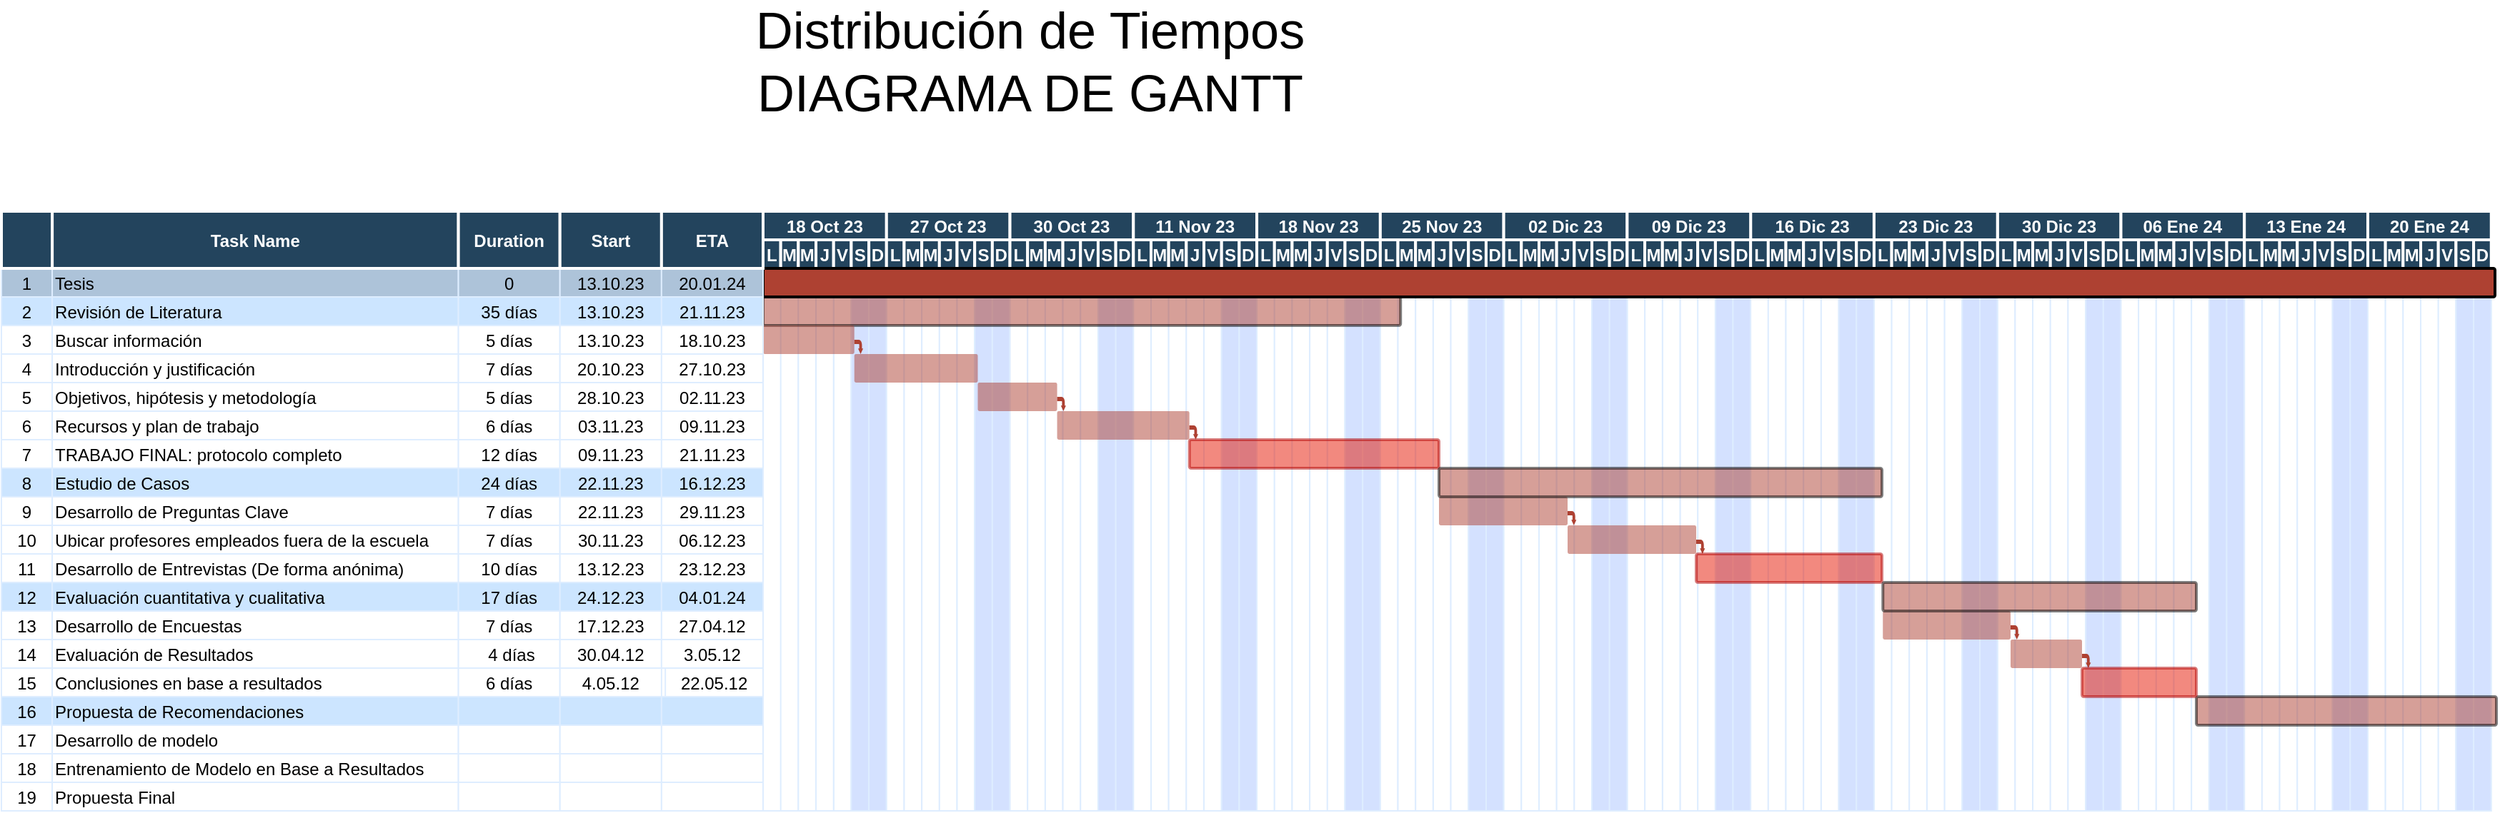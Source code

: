 <mxfile version="22.0.8" type="github" pages="3">
  <diagram name="diagrama de Gantt" id="8378b5f6-a2b2-b727-a746-972ab9d02e00">
    <mxGraphModel dx="1811" dy="840" grid="1" gridSize="10" guides="1" tooltips="1" connect="0" arrows="1" fold="1" page="1" pageScale="1.5" pageWidth="1169" pageHeight="827" background="none" math="0" shadow="0">
      <root>
        <mxCell id="0" />
        <mxCell id="1" parent="0" />
        <mxCell id="2izNmpZ97XsuF3mflQXR-452" value="" style="strokeColor=#DEEDFF;container=0;" vertex="1" parent="1">
          <mxGeometry x="1401.845" y="330.0" width="12.341" height="380.0" as="geometry" />
        </mxCell>
        <mxCell id="2izNmpZ97XsuF3mflQXR-453" value="" style="strokeColor=#DEEDFF;container=0;" vertex="1" parent="1">
          <mxGeometry x="1414.185" y="330.0" width="12.341" height="380.0" as="geometry" />
        </mxCell>
        <mxCell id="2izNmpZ97XsuF3mflQXR-454" value="" style="strokeColor=#DEEDFF;container=0;" vertex="1" parent="1">
          <mxGeometry x="1426.526" y="330.0" width="12.341" height="380.0" as="geometry" />
        </mxCell>
        <mxCell id="2izNmpZ97XsuF3mflQXR-455" value="" style="strokeColor=#DEEDFF;container=0;" vertex="1" parent="1">
          <mxGeometry x="1438.867" y="330.0" width="12.341" height="380.0" as="geometry" />
        </mxCell>
        <mxCell id="2izNmpZ97XsuF3mflQXR-456" value="" style="strokeColor=#DEEDFF;container=0;" vertex="1" parent="1">
          <mxGeometry x="1451.208" y="330.0" width="12.341" height="380.0" as="geometry" />
        </mxCell>
        <mxCell id="2izNmpZ97XsuF3mflQXR-457" value="" style="strokeColor=#DEEDFF;fillColor=#D4E1FF;container=0;" vertex="1" parent="1">
          <mxGeometry x="1463.548" y="330.0" width="12.341" height="380.0" as="geometry" />
        </mxCell>
        <mxCell id="2izNmpZ97XsuF3mflQXR-458" value="" style="strokeColor=#DEEDFF;fillColor=#D4E1FF;container=0;" vertex="1" parent="1">
          <mxGeometry x="1475.889" y="330.0" width="12.341" height="380.0" as="geometry" />
        </mxCell>
        <mxCell id="2izNmpZ97XsuF3mflQXR-459" value="30 Dic 23" style="fillColor=#23445D;strokeColor=#FFFFFF;strokeWidth=2;fontColor=#FFFFFF;fontStyle=1;container=0;" vertex="1" parent="1">
          <mxGeometry x="1401.845" y="290.0" width="86.385" height="20.0" as="geometry" />
        </mxCell>
        <mxCell id="2izNmpZ97XsuF3mflQXR-460" value="L" style="fillColor=#23445D;strokeColor=#FFFFFF;strokeWidth=2;fontColor=#FFFFFF;fontStyle=1;container=0;" vertex="1" parent="1">
          <mxGeometry x="1401.845" y="310" width="12.341" height="20.0" as="geometry" />
        </mxCell>
        <mxCell id="2izNmpZ97XsuF3mflQXR-461" value="M" style="fillColor=#23445D;strokeColor=#FFFFFF;strokeWidth=2;fontColor=#FFFFFF;fontStyle=1;container=0;" vertex="1" parent="1">
          <mxGeometry x="1414.185" y="310" width="12.341" height="20.0" as="geometry" />
        </mxCell>
        <mxCell id="2izNmpZ97XsuF3mflQXR-462" value="M" style="fillColor=#23445D;strokeColor=#FFFFFF;strokeWidth=2;fontColor=#FFFFFF;fontStyle=1;container=0;" vertex="1" parent="1">
          <mxGeometry x="1426.526" y="310" width="12.341" height="20.0" as="geometry" />
        </mxCell>
        <mxCell id="2izNmpZ97XsuF3mflQXR-463" value="J" style="fillColor=#23445D;strokeColor=#FFFFFF;strokeWidth=2;fontColor=#FFFFFF;fontStyle=1;container=0;" vertex="1" parent="1">
          <mxGeometry x="1438.867" y="310" width="12.341" height="20.0" as="geometry" />
        </mxCell>
        <mxCell id="2izNmpZ97XsuF3mflQXR-464" value="V" style="fillColor=#23445D;strokeColor=#FFFFFF;strokeWidth=2;fontColor=#FFFFFF;fontStyle=1;container=0;" vertex="1" parent="1">
          <mxGeometry x="1451.208" y="310" width="12.341" height="20.0" as="geometry" />
        </mxCell>
        <mxCell id="2izNmpZ97XsuF3mflQXR-465" value="S" style="fillColor=#23445D;strokeColor=#FFFFFF;strokeWidth=2;fontColor=#FFFFFF;fontStyle=1;container=0;" vertex="1" parent="1">
          <mxGeometry x="1463.548" y="310" width="12.341" height="20.0" as="geometry" />
        </mxCell>
        <mxCell id="2izNmpZ97XsuF3mflQXR-466" value="D" style="fillColor=#23445D;strokeColor=#FFFFFF;strokeWidth=2;fontColor=#FFFFFF;fontStyle=1;container=0;" vertex="1" parent="1">
          <mxGeometry x="1475.889" y="310" width="12.341" height="20.0" as="geometry" />
        </mxCell>
        <mxCell id="2izNmpZ97XsuF3mflQXR-285" value="" style="strokeColor=#DEEDFF;fillColor=#D4E1FF;container=0;" vertex="1" parent="1">
          <mxGeometry x="1204.398" y="330.0" width="12.341" height="380.0" as="geometry" />
        </mxCell>
        <mxCell id="2izNmpZ97XsuF3mflQXR-286" value="" style="strokeColor=#DEEDFF;fillColor=#D4E1FF;container=0;" vertex="1" parent="1">
          <mxGeometry x="1216.739" y="330.0" width="12.341" height="380.0" as="geometry" />
        </mxCell>
        <mxCell id="2izNmpZ97XsuF3mflQXR-293" value="S" style="fillColor=#23445D;strokeColor=#FFFFFF;strokeWidth=2;fontColor=#FFFFFF;fontStyle=1;container=0;" vertex="1" parent="1">
          <mxGeometry x="1204.398" y="310" width="12.341" height="20.0" as="geometry" />
        </mxCell>
        <mxCell id="2izNmpZ97XsuF3mflQXR-294" value="D" style="fillColor=#23445D;strokeColor=#FFFFFF;strokeWidth=2;fontColor=#FFFFFF;fontStyle=1;container=0;" vertex="1" parent="1">
          <mxGeometry x="1216.739" y="310" width="12.341" height="20.0" as="geometry" />
        </mxCell>
        <mxCell id="2izNmpZ97XsuF3mflQXR-370" value="" style="strokeColor=#DEEDFF;container=0;" vertex="1" parent="1">
          <mxGeometry x="1229.08" y="330.0" width="12.341" height="380.0" as="geometry" />
        </mxCell>
        <mxCell id="2izNmpZ97XsuF3mflQXR-371" value="" style="strokeColor=#DEEDFF;container=0;" vertex="1" parent="1">
          <mxGeometry x="1241.421" y="330.0" width="12.341" height="380.0" as="geometry" />
        </mxCell>
        <mxCell id="2izNmpZ97XsuF3mflQXR-372" value="" style="strokeColor=#DEEDFF;container=0;" vertex="1" parent="1">
          <mxGeometry x="1253.761" y="330.0" width="12.341" height="380.0" as="geometry" />
        </mxCell>
        <mxCell id="2izNmpZ97XsuF3mflQXR-373" value="" style="strokeColor=#DEEDFF;container=0;" vertex="1" parent="1">
          <mxGeometry x="1266.102" y="330.0" width="12.341" height="380.0" as="geometry" />
        </mxCell>
        <mxCell id="2izNmpZ97XsuF3mflQXR-374" value="" style="strokeColor=#DEEDFF;container=0;" vertex="1" parent="1">
          <mxGeometry x="1278.443" y="330.0" width="12.341" height="380.0" as="geometry" />
        </mxCell>
        <mxCell id="2izNmpZ97XsuF3mflQXR-375" value="" style="strokeColor=#DEEDFF;fillColor=#D4E1FF;container=0;" vertex="1" parent="1">
          <mxGeometry x="1290.783" y="330.0" width="12.341" height="380.0" as="geometry" />
        </mxCell>
        <mxCell id="2izNmpZ97XsuF3mflQXR-376" value="" style="strokeColor=#DEEDFF;fillColor=#D4E1FF;container=0;" vertex="1" parent="1">
          <mxGeometry x="1303.124" y="330.0" width="12.341" height="380.0" as="geometry" />
        </mxCell>
        <mxCell id="2izNmpZ97XsuF3mflQXR-377" value="16 Dic 23" style="fillColor=#23445D;strokeColor=#FFFFFF;strokeWidth=2;fontColor=#FFFFFF;fontStyle=1;container=0;" vertex="1" parent="1">
          <mxGeometry x="1229.08" y="290.0" width="86.385" height="20.0" as="geometry" />
        </mxCell>
        <mxCell id="2izNmpZ97XsuF3mflQXR-378" value="L" style="fillColor=#23445D;strokeColor=#FFFFFF;strokeWidth=2;fontColor=#FFFFFF;fontStyle=1;container=0;" vertex="1" parent="1">
          <mxGeometry x="1229.08" y="310" width="12.341" height="20.0" as="geometry" />
        </mxCell>
        <mxCell id="2izNmpZ97XsuF3mflQXR-379" value="M" style="fillColor=#23445D;strokeColor=#FFFFFF;strokeWidth=2;fontColor=#FFFFFF;fontStyle=1;container=0;" vertex="1" parent="1">
          <mxGeometry x="1241.421" y="310" width="12.341" height="20.0" as="geometry" />
        </mxCell>
        <mxCell id="2izNmpZ97XsuF3mflQXR-380" value="M" style="fillColor=#23445D;strokeColor=#FFFFFF;strokeWidth=2;fontColor=#FFFFFF;fontStyle=1;container=0;" vertex="1" parent="1">
          <mxGeometry x="1253.761" y="310" width="12.341" height="20.0" as="geometry" />
        </mxCell>
        <mxCell id="2izNmpZ97XsuF3mflQXR-381" value="J" style="fillColor=#23445D;strokeColor=#FFFFFF;strokeWidth=2;fontColor=#FFFFFF;fontStyle=1;container=0;" vertex="1" parent="1">
          <mxGeometry x="1266.102" y="310" width="12.341" height="20.0" as="geometry" />
        </mxCell>
        <mxCell id="2izNmpZ97XsuF3mflQXR-382" value="V" style="fillColor=#23445D;strokeColor=#FFFFFF;strokeWidth=2;fontColor=#FFFFFF;fontStyle=1;container=0;" vertex="1" parent="1">
          <mxGeometry x="1278.443" y="310" width="12.341" height="20.0" as="geometry" />
        </mxCell>
        <mxCell id="2izNmpZ97XsuF3mflQXR-383" value="S" style="fillColor=#23445D;strokeColor=#FFFFFF;strokeWidth=2;fontColor=#FFFFFF;fontStyle=1;container=0;" vertex="1" parent="1">
          <mxGeometry x="1290.783" y="310" width="12.341" height="20.0" as="geometry" />
        </mxCell>
        <mxCell id="2izNmpZ97XsuF3mflQXR-384" value="D" style="fillColor=#23445D;strokeColor=#FFFFFF;strokeWidth=2;fontColor=#FFFFFF;fontStyle=1;container=0;" vertex="1" parent="1">
          <mxGeometry x="1303.124" y="310" width="12.341" height="20.0" as="geometry" />
        </mxCell>
        <mxCell id="2izNmpZ97XsuF3mflQXR-385" value="" style="strokeColor=#DEEDFF;container=0;" vertex="1" parent="1">
          <mxGeometry x="1315.465" y="330.0" width="12.341" height="380.0" as="geometry" />
        </mxCell>
        <mxCell id="2izNmpZ97XsuF3mflQXR-386" value="" style="strokeColor=#DEEDFF;container=0;" vertex="1" parent="1">
          <mxGeometry x="1327.805" y="330.0" width="12.341" height="380.0" as="geometry" />
        </mxCell>
        <mxCell id="2izNmpZ97XsuF3mflQXR-387" value="" style="strokeColor=#DEEDFF;container=0;" vertex="1" parent="1">
          <mxGeometry x="1340.146" y="330.0" width="12.341" height="380.0" as="geometry" />
        </mxCell>
        <mxCell id="2izNmpZ97XsuF3mflQXR-388" value="" style="strokeColor=#DEEDFF;container=0;" vertex="1" parent="1">
          <mxGeometry x="1352.487" y="330.0" width="12.341" height="380.0" as="geometry" />
        </mxCell>
        <mxCell id="2izNmpZ97XsuF3mflQXR-389" value="" style="strokeColor=#DEEDFF;container=0;" vertex="1" parent="1">
          <mxGeometry x="1364.828" y="330.0" width="12.341" height="380.0" as="geometry" />
        </mxCell>
        <mxCell id="2izNmpZ97XsuF3mflQXR-390" value="" style="strokeColor=#DEEDFF;fillColor=#D4E1FF;container=0;" vertex="1" parent="1">
          <mxGeometry x="1377.168" y="330.0" width="12.341" height="380.0" as="geometry" />
        </mxCell>
        <mxCell id="2izNmpZ97XsuF3mflQXR-391" value="" style="strokeColor=#DEEDFF;fillColor=#D4E1FF;container=0;" vertex="1" parent="1">
          <mxGeometry x="1389.509" y="330.0" width="12.341" height="380.0" as="geometry" />
        </mxCell>
        <mxCell id="2izNmpZ97XsuF3mflQXR-392" value="23 Dic 23" style="fillColor=#23445D;strokeColor=#FFFFFF;strokeWidth=2;fontColor=#FFFFFF;fontStyle=1;container=0;" vertex="1" parent="1">
          <mxGeometry x="1315.465" y="290.0" width="86.385" height="20.0" as="geometry" />
        </mxCell>
        <mxCell id="2izNmpZ97XsuF3mflQXR-393" value="L" style="fillColor=#23445D;strokeColor=#FFFFFF;strokeWidth=2;fontColor=#FFFFFF;fontStyle=1;container=0;" vertex="1" parent="1">
          <mxGeometry x="1315.465" y="310" width="12.341" height="20.0" as="geometry" />
        </mxCell>
        <mxCell id="2izNmpZ97XsuF3mflQXR-394" value="M" style="fillColor=#23445D;strokeColor=#FFFFFF;strokeWidth=2;fontColor=#FFFFFF;fontStyle=1;container=0;" vertex="1" parent="1">
          <mxGeometry x="1327.805" y="310" width="12.341" height="20.0" as="geometry" />
        </mxCell>
        <mxCell id="2izNmpZ97XsuF3mflQXR-395" value="M" style="fillColor=#23445D;strokeColor=#FFFFFF;strokeWidth=2;fontColor=#FFFFFF;fontStyle=1;container=0;" vertex="1" parent="1">
          <mxGeometry x="1340.146" y="310" width="12.341" height="20.0" as="geometry" />
        </mxCell>
        <mxCell id="2izNmpZ97XsuF3mflQXR-396" value="J" style="fillColor=#23445D;strokeColor=#FFFFFF;strokeWidth=2;fontColor=#FFFFFF;fontStyle=1;container=0;" vertex="1" parent="1">
          <mxGeometry x="1352.487" y="310" width="12.341" height="20.0" as="geometry" />
        </mxCell>
        <mxCell id="2izNmpZ97XsuF3mflQXR-397" value="V" style="fillColor=#23445D;strokeColor=#FFFFFF;strokeWidth=2;fontColor=#FFFFFF;fontStyle=1;container=0;" vertex="1" parent="1">
          <mxGeometry x="1364.828" y="310" width="12.341" height="20.0" as="geometry" />
        </mxCell>
        <mxCell id="2izNmpZ97XsuF3mflQXR-398" value="S" style="fillColor=#23445D;strokeColor=#FFFFFF;strokeWidth=2;fontColor=#FFFFFF;fontStyle=1;container=0;" vertex="1" parent="1">
          <mxGeometry x="1377.168" y="310" width="12.341" height="20.0" as="geometry" />
        </mxCell>
        <mxCell id="2izNmpZ97XsuF3mflQXR-399" value="D" style="fillColor=#23445D;strokeColor=#FFFFFF;strokeWidth=2;fontColor=#FFFFFF;fontStyle=1;container=0;" vertex="1" parent="1">
          <mxGeometry x="1389.509" y="310" width="12.341" height="20.0" as="geometry" />
        </mxCell>
        <mxCell id="2izNmpZ97XsuF3mflQXR-402" value="" style="strokeColor=#DEEDFF;container=0;" vertex="1" parent="1">
          <mxGeometry x="1488.228" y="330.0" width="12.341" height="380.0" as="geometry" />
        </mxCell>
        <mxCell id="2izNmpZ97XsuF3mflQXR-403" value="" style="strokeColor=#DEEDFF;container=0;" vertex="1" parent="1">
          <mxGeometry x="1500.569" y="330.0" width="12.341" height="380.0" as="geometry" />
        </mxCell>
        <mxCell id="2izNmpZ97XsuF3mflQXR-404" value="" style="strokeColor=#DEEDFF;container=0;" vertex="1" parent="1">
          <mxGeometry x="1512.91" y="330.0" width="12.341" height="380.0" as="geometry" />
        </mxCell>
        <mxCell id="2izNmpZ97XsuF3mflQXR-405" value="" style="strokeColor=#DEEDFF;container=0;" vertex="1" parent="1">
          <mxGeometry x="1525.25" y="330.0" width="12.341" height="380.0" as="geometry" />
        </mxCell>
        <mxCell id="2izNmpZ97XsuF3mflQXR-406" value="" style="strokeColor=#DEEDFF;container=0;" vertex="1" parent="1">
          <mxGeometry x="1537.591" y="330.0" width="12.341" height="380.0" as="geometry" />
        </mxCell>
        <mxCell id="2izNmpZ97XsuF3mflQXR-407" value="" style="strokeColor=#DEEDFF;fillColor=#D4E1FF;container=0;" vertex="1" parent="1">
          <mxGeometry x="1549.932" y="330.0" width="12.341" height="380.0" as="geometry" />
        </mxCell>
        <mxCell id="2izNmpZ97XsuF3mflQXR-408" value="" style="strokeColor=#DEEDFF;fillColor=#D4E1FF;container=0;" vertex="1" parent="1">
          <mxGeometry x="1562.272" y="330.0" width="12.341" height="380.0" as="geometry" />
        </mxCell>
        <mxCell id="2izNmpZ97XsuF3mflQXR-409" value="06 Ene 24" style="fillColor=#23445D;strokeColor=#FFFFFF;strokeWidth=2;fontColor=#FFFFFF;fontStyle=1;container=0;" vertex="1" parent="1">
          <mxGeometry x="1488.228" y="290.0" width="86.385" height="20.0" as="geometry" />
        </mxCell>
        <mxCell id="2izNmpZ97XsuF3mflQXR-410" value="L" style="fillColor=#23445D;strokeColor=#FFFFFF;strokeWidth=2;fontColor=#FFFFFF;fontStyle=1;container=0;" vertex="1" parent="1">
          <mxGeometry x="1488.228" y="310" width="12.341" height="20.0" as="geometry" />
        </mxCell>
        <mxCell id="2izNmpZ97XsuF3mflQXR-411" value="M" style="fillColor=#23445D;strokeColor=#FFFFFF;strokeWidth=2;fontColor=#FFFFFF;fontStyle=1;container=0;" vertex="1" parent="1">
          <mxGeometry x="1500.569" y="310" width="12.341" height="20.0" as="geometry" />
        </mxCell>
        <mxCell id="2izNmpZ97XsuF3mflQXR-412" value="M" style="fillColor=#23445D;strokeColor=#FFFFFF;strokeWidth=2;fontColor=#FFFFFF;fontStyle=1;container=0;" vertex="1" parent="1">
          <mxGeometry x="1512.91" y="310" width="12.341" height="20.0" as="geometry" />
        </mxCell>
        <mxCell id="2izNmpZ97XsuF3mflQXR-413" value="J" style="fillColor=#23445D;strokeColor=#FFFFFF;strokeWidth=2;fontColor=#FFFFFF;fontStyle=1;container=0;" vertex="1" parent="1">
          <mxGeometry x="1525.25" y="310" width="12.341" height="20.0" as="geometry" />
        </mxCell>
        <mxCell id="2izNmpZ97XsuF3mflQXR-414" value="V" style="fillColor=#23445D;strokeColor=#FFFFFF;strokeWidth=2;fontColor=#FFFFFF;fontStyle=1;container=0;" vertex="1" parent="1">
          <mxGeometry x="1537.591" y="310" width="12.341" height="20.0" as="geometry" />
        </mxCell>
        <mxCell id="2izNmpZ97XsuF3mflQXR-415" value="S" style="fillColor=#23445D;strokeColor=#FFFFFF;strokeWidth=2;fontColor=#FFFFFF;fontStyle=1;container=0;" vertex="1" parent="1">
          <mxGeometry x="1549.932" y="310" width="12.341" height="20.0" as="geometry" />
        </mxCell>
        <mxCell id="2izNmpZ97XsuF3mflQXR-416" value="D" style="fillColor=#23445D;strokeColor=#FFFFFF;strokeWidth=2;fontColor=#FFFFFF;fontStyle=1;container=0;" vertex="1" parent="1">
          <mxGeometry x="1562.272" y="310" width="12.341" height="20.0" as="geometry" />
        </mxCell>
        <mxCell id="2izNmpZ97XsuF3mflQXR-417" value="" style="strokeColor=#DEEDFF;container=0;" vertex="1" parent="1">
          <mxGeometry x="1574.612" y="330.0" width="12.341" height="380.0" as="geometry" />
        </mxCell>
        <mxCell id="2izNmpZ97XsuF3mflQXR-418" value="" style="strokeColor=#DEEDFF;container=0;" vertex="1" parent="1">
          <mxGeometry x="1586.952" y="330.0" width="12.341" height="380.0" as="geometry" />
        </mxCell>
        <mxCell id="2izNmpZ97XsuF3mflQXR-419" value="" style="strokeColor=#DEEDFF;container=0;" vertex="1" parent="1">
          <mxGeometry x="1599.293" y="330.0" width="12.341" height="380.0" as="geometry" />
        </mxCell>
        <mxCell id="2izNmpZ97XsuF3mflQXR-420" value="" style="strokeColor=#DEEDFF;container=0;" vertex="1" parent="1">
          <mxGeometry x="1611.634" y="330.0" width="12.341" height="380.0" as="geometry" />
        </mxCell>
        <mxCell id="2izNmpZ97XsuF3mflQXR-421" value="" style="strokeColor=#DEEDFF;container=0;" vertex="1" parent="1">
          <mxGeometry x="1623.974" y="330.0" width="12.341" height="380.0" as="geometry" />
        </mxCell>
        <mxCell id="2izNmpZ97XsuF3mflQXR-422" value="" style="strokeColor=#DEEDFF;fillColor=#D4E1FF;container=0;" vertex="1" parent="1">
          <mxGeometry x="1636.315" y="330.0" width="12.341" height="380.0" as="geometry" />
        </mxCell>
        <mxCell id="2izNmpZ97XsuF3mflQXR-423" value="" style="strokeColor=#DEEDFF;fillColor=#D4E1FF;container=0;" vertex="1" parent="1">
          <mxGeometry x="1648.656" y="330.0" width="12.341" height="380.0" as="geometry" />
        </mxCell>
        <mxCell id="2izNmpZ97XsuF3mflQXR-424" value="13 Ene 24" style="fillColor=#23445D;strokeColor=#FFFFFF;strokeWidth=2;fontColor=#FFFFFF;fontStyle=1;container=0;" vertex="1" parent="1">
          <mxGeometry x="1574.612" y="290.0" width="86.385" height="20.0" as="geometry" />
        </mxCell>
        <mxCell id="2izNmpZ97XsuF3mflQXR-425" value="L" style="fillColor=#23445D;strokeColor=#FFFFFF;strokeWidth=2;fontColor=#FFFFFF;fontStyle=1;container=0;" vertex="1" parent="1">
          <mxGeometry x="1574.612" y="310" width="12.341" height="20.0" as="geometry" />
        </mxCell>
        <mxCell id="2izNmpZ97XsuF3mflQXR-426" value="M" style="fillColor=#23445D;strokeColor=#FFFFFF;strokeWidth=2;fontColor=#FFFFFF;fontStyle=1;container=0;" vertex="1" parent="1">
          <mxGeometry x="1586.952" y="310" width="12.341" height="20.0" as="geometry" />
        </mxCell>
        <mxCell id="2izNmpZ97XsuF3mflQXR-427" value="M" style="fillColor=#23445D;strokeColor=#FFFFFF;strokeWidth=2;fontColor=#FFFFFF;fontStyle=1;container=0;" vertex="1" parent="1">
          <mxGeometry x="1599.293" y="310" width="12.341" height="20.0" as="geometry" />
        </mxCell>
        <mxCell id="2izNmpZ97XsuF3mflQXR-428" value="J" style="fillColor=#23445D;strokeColor=#FFFFFF;strokeWidth=2;fontColor=#FFFFFF;fontStyle=1;container=0;" vertex="1" parent="1">
          <mxGeometry x="1611.634" y="310" width="12.341" height="20.0" as="geometry" />
        </mxCell>
        <mxCell id="2izNmpZ97XsuF3mflQXR-429" value="V" style="fillColor=#23445D;strokeColor=#FFFFFF;strokeWidth=2;fontColor=#FFFFFF;fontStyle=1;container=0;" vertex="1" parent="1">
          <mxGeometry x="1623.974" y="310" width="12.341" height="20.0" as="geometry" />
        </mxCell>
        <mxCell id="2izNmpZ97XsuF3mflQXR-430" value="S" style="fillColor=#23445D;strokeColor=#FFFFFF;strokeWidth=2;fontColor=#FFFFFF;fontStyle=1;container=0;" vertex="1" parent="1">
          <mxGeometry x="1636.315" y="310" width="12.341" height="20.0" as="geometry" />
        </mxCell>
        <mxCell id="2izNmpZ97XsuF3mflQXR-431" value="D" style="fillColor=#23445D;strokeColor=#FFFFFF;strokeWidth=2;fontColor=#FFFFFF;fontStyle=1;container=0;" vertex="1" parent="1">
          <mxGeometry x="1648.656" y="310" width="12.341" height="20.0" as="geometry" />
        </mxCell>
        <mxCell id="2izNmpZ97XsuF3mflQXR-432" value="" style="strokeColor=#DEEDFF;container=0;" vertex="1" parent="1">
          <mxGeometry x="1660.995" y="330.0" width="12.341" height="380.0" as="geometry" />
        </mxCell>
        <mxCell id="2izNmpZ97XsuF3mflQXR-433" value="" style="strokeColor=#DEEDFF;container=0;" vertex="1" parent="1">
          <mxGeometry x="1673.336" y="330.0" width="12.341" height="380.0" as="geometry" />
        </mxCell>
        <mxCell id="2izNmpZ97XsuF3mflQXR-434" value="" style="strokeColor=#DEEDFF;container=0;" vertex="1" parent="1">
          <mxGeometry x="1685.676" y="330.0" width="12.341" height="380.0" as="geometry" />
        </mxCell>
        <mxCell id="2izNmpZ97XsuF3mflQXR-435" value="" style="strokeColor=#DEEDFF;container=0;" vertex="1" parent="1">
          <mxGeometry x="1698.017" y="330.0" width="12.341" height="380.0" as="geometry" />
        </mxCell>
        <mxCell id="2izNmpZ97XsuF3mflQXR-436" value="" style="strokeColor=#DEEDFF;container=0;" vertex="1" parent="1">
          <mxGeometry x="1710.358" y="330.0" width="12.341" height="380.0" as="geometry" />
        </mxCell>
        <mxCell id="2izNmpZ97XsuF3mflQXR-437" value="" style="strokeColor=#DEEDFF;fillColor=#D4E1FF;container=0;" vertex="1" parent="1">
          <mxGeometry x="1722.699" y="330.0" width="12.341" height="380.0" as="geometry" />
        </mxCell>
        <mxCell id="2izNmpZ97XsuF3mflQXR-438" value="" style="strokeColor=#DEEDFF;fillColor=#D4E1FF;container=0;" vertex="1" parent="1">
          <mxGeometry x="1735.039" y="330.0" width="12.341" height="380.0" as="geometry" />
        </mxCell>
        <mxCell id="2izNmpZ97XsuF3mflQXR-439" value="20 Ene 24" style="fillColor=#23445D;strokeColor=#FFFFFF;strokeWidth=2;fontColor=#FFFFFF;fontStyle=1;container=0;" vertex="1" parent="1">
          <mxGeometry x="1660.995" y="290.0" width="86.385" height="20.0" as="geometry" />
        </mxCell>
        <mxCell id="2izNmpZ97XsuF3mflQXR-440" value="L" style="fillColor=#23445D;strokeColor=#FFFFFF;strokeWidth=2;fontColor=#FFFFFF;fontStyle=1;container=0;" vertex="1" parent="1">
          <mxGeometry x="1660.995" y="310" width="12.341" height="20.0" as="geometry" />
        </mxCell>
        <mxCell id="2izNmpZ97XsuF3mflQXR-441" value="M" style="fillColor=#23445D;strokeColor=#FFFFFF;strokeWidth=2;fontColor=#FFFFFF;fontStyle=1;container=0;" vertex="1" parent="1">
          <mxGeometry x="1673.336" y="310" width="12.341" height="20.0" as="geometry" />
        </mxCell>
        <mxCell id="2izNmpZ97XsuF3mflQXR-442" value="M" style="fillColor=#23445D;strokeColor=#FFFFFF;strokeWidth=2;fontColor=#FFFFFF;fontStyle=1;container=0;" vertex="1" parent="1">
          <mxGeometry x="1685.676" y="310" width="12.341" height="20.0" as="geometry" />
        </mxCell>
        <mxCell id="2izNmpZ97XsuF3mflQXR-443" value="J" style="fillColor=#23445D;strokeColor=#FFFFFF;strokeWidth=2;fontColor=#FFFFFF;fontStyle=1;container=0;" vertex="1" parent="1">
          <mxGeometry x="1698.017" y="310" width="12.341" height="20.0" as="geometry" />
        </mxCell>
        <mxCell id="2izNmpZ97XsuF3mflQXR-444" value="V" style="fillColor=#23445D;strokeColor=#FFFFFF;strokeWidth=2;fontColor=#FFFFFF;fontStyle=1;container=0;" vertex="1" parent="1">
          <mxGeometry x="1710.358" y="310" width="12.341" height="20.0" as="geometry" />
        </mxCell>
        <mxCell id="2izNmpZ97XsuF3mflQXR-445" value="S" style="fillColor=#23445D;strokeColor=#FFFFFF;strokeWidth=2;fontColor=#FFFFFF;fontStyle=1;container=0;" vertex="1" parent="1">
          <mxGeometry x="1722.699" y="310" width="12.341" height="20.0" as="geometry" />
        </mxCell>
        <mxCell id="2izNmpZ97XsuF3mflQXR-446" value="D" style="fillColor=#23445D;strokeColor=#FFFFFF;strokeWidth=2;fontColor=#FFFFFF;fontStyle=1;container=0;" vertex="1" parent="1">
          <mxGeometry x="1735.039" y="310" width="12.341" height="20.0" as="geometry" />
        </mxCell>
        <mxCell id="2izNmpZ97XsuF3mflQXR-284" value="" style="strokeColor=#DEEDFF;container=0;" vertex="1" parent="1">
          <mxGeometry x="1192.058" y="330.0" width="12.341" height="380.0" as="geometry" />
        </mxCell>
        <mxCell id="2izNmpZ97XsuF3mflQXR-283" value="" style="strokeColor=#DEEDFF;container=0;" vertex="1" parent="1">
          <mxGeometry x="1179.717" y="330.0" width="12.341" height="380.0" as="geometry" />
        </mxCell>
        <mxCell id="2izNmpZ97XsuF3mflQXR-282" value="" style="strokeColor=#DEEDFF;container=0;" vertex="1" parent="1">
          <mxGeometry x="1167.376" y="330.0" width="12.341" height="380.0" as="geometry" />
        </mxCell>
        <mxCell id="2izNmpZ97XsuF3mflQXR-281" value="" style="strokeColor=#DEEDFF;container=0;" vertex="1" parent="1">
          <mxGeometry x="1155.036" y="330.0" width="12.341" height="380.0" as="geometry" />
        </mxCell>
        <mxCell id="2izNmpZ97XsuF3mflQXR-280" value="" style="strokeColor=#DEEDFF;container=0;" vertex="1" parent="1">
          <mxGeometry x="1142.695" y="330.0" width="12.341" height="380.0" as="geometry" />
        </mxCell>
        <mxCell id="2izNmpZ97XsuF3mflQXR-278" value="" style="strokeColor=#DEEDFF;container=0;" vertex="1" parent="1">
          <mxGeometry x="587.363" y="330.0" width="12.341" height="380.0" as="geometry" />
        </mxCell>
        <mxCell id="68" value="" style="strokeColor=#DEEDFF;container=0;" parent="1" vertex="1">
          <mxGeometry x="538" y="330.0" width="14.5" height="380.0" as="geometry" />
        </mxCell>
        <mxCell id="194" value="" style="strokeColor=#DEEDFF;container=0;" parent="1" vertex="1">
          <mxGeometry x="550.341" y="330.0" width="12.341" height="380.0" as="geometry" />
        </mxCell>
        <mxCell id="195" value="" style="strokeColor=#DEEDFF;container=0;" parent="1" vertex="1">
          <mxGeometry x="562.681" y="330.0" width="12.341" height="380.0" as="geometry" />
        </mxCell>
        <mxCell id="196" value="" style="strokeColor=#DEEDFF;container=0;" parent="1" vertex="1">
          <mxGeometry x="575.022" y="330.0" width="12.341" height="380.0" as="geometry" />
        </mxCell>
        <mxCell id="197" value="" style="strokeColor=#DEEDFF;container=0;" parent="1" vertex="1">
          <mxGeometry x="774.633" y="330.0" width="12.341" height="380.0" as="geometry" />
        </mxCell>
        <mxCell id="198" value="" style="strokeColor=#DEEDFF;fillColor=#D4E1FF;container=0;" parent="1" vertex="1">
          <mxGeometry x="599.704" y="330.0" width="12.341" height="380.0" as="geometry" />
        </mxCell>
        <mxCell id="199" value="" style="strokeColor=#DEEDFF;fillColor=#D4E1FF;container=0;" parent="1" vertex="1">
          <mxGeometry x="612.044" y="330.0" width="12.341" height="380.0" as="geometry" />
        </mxCell>
        <mxCell id="200" value="" style="strokeColor=#DEEDFF;container=0;" parent="1" vertex="1">
          <mxGeometry x="624.385" y="330.0" width="12.341" height="380.0" as="geometry" />
        </mxCell>
        <mxCell id="201" value="" style="strokeColor=#DEEDFF;container=0;" parent="1" vertex="1">
          <mxGeometry x="636.726" y="330.0" width="12.341" height="380.0" as="geometry" />
        </mxCell>
        <mxCell id="202" value="" style="strokeColor=#DEEDFF;container=0;" parent="1" vertex="1">
          <mxGeometry x="649.066" y="330.0" width="12.341" height="380.0" as="geometry" />
        </mxCell>
        <mxCell id="203" value="" style="strokeColor=#DEEDFF;container=0;" parent="1" vertex="1">
          <mxGeometry x="661.407" y="330.0" width="12.341" height="380.0" as="geometry" />
        </mxCell>
        <mxCell id="204" value="" style="strokeColor=#DEEDFF;container=0;" parent="1" vertex="1">
          <mxGeometry x="673.748" y="330.0" width="12.341" height="380.0" as="geometry" />
        </mxCell>
        <mxCell id="205" value="" style="strokeColor=#DEEDFF;fillColor=#D4E1FF;container=0;" parent="1" vertex="1">
          <mxGeometry x="686.089" y="330.0" width="12.341" height="380.0" as="geometry" />
        </mxCell>
        <mxCell id="206" value="" style="strokeColor=#DEEDFF;fillColor=#D4E1FF;container=0;" parent="1" vertex="1">
          <mxGeometry x="698.429" y="330.0" width="12.341" height="380.0" as="geometry" />
        </mxCell>
        <mxCell id="207" value="" style="strokeColor=#DEEDFF;container=0;" parent="1" vertex="1">
          <mxGeometry x="710.77" y="330.0" width="12.341" height="380.0" as="geometry" />
        </mxCell>
        <mxCell id="208" value="" style="strokeColor=#DEEDFF;container=0;" parent="1" vertex="1">
          <mxGeometry x="723.111" y="330.0" width="12.341" height="380.0" as="geometry" />
        </mxCell>
        <mxCell id="209" value="" style="strokeColor=#DEEDFF;container=0;" parent="1" vertex="1">
          <mxGeometry x="735.451" y="330.0" width="12.341" height="380.0" as="geometry" />
        </mxCell>
        <mxCell id="210" value="" style="strokeColor=#DEEDFF;container=0;" parent="1" vertex="1">
          <mxGeometry x="747.792" y="330.0" width="12.341" height="380.0" as="geometry" />
        </mxCell>
        <mxCell id="211" value="" style="strokeColor=#DEEDFF;container=0;" parent="1" vertex="1">
          <mxGeometry x="760.133" y="330.0" width="12.341" height="380.0" as="geometry" />
        </mxCell>
        <mxCell id="212" value="" style="strokeColor=#DEEDFF;fillColor=#D4E1FF;container=0;" parent="1" vertex="1">
          <mxGeometry x="772.474" y="330.0" width="12.341" height="380.0" as="geometry" />
        </mxCell>
        <mxCell id="213" value="" style="strokeColor=#DEEDFF;fillColor=#D4E1FF;container=0;" parent="1" vertex="1">
          <mxGeometry x="784.814" y="330.0" width="12.341" height="380.0" as="geometry" />
        </mxCell>
        <mxCell id="214" value="" style="strokeColor=#DEEDFF;container=0;" parent="1" vertex="1">
          <mxGeometry x="797.155" y="330.0" width="12.341" height="380.0" as="geometry" />
        </mxCell>
        <mxCell id="215" value="" style="strokeColor=#DEEDFF;container=0;" parent="1" vertex="1">
          <mxGeometry x="809.496" y="330.0" width="12.341" height="380.0" as="geometry" />
        </mxCell>
        <mxCell id="216" value="" style="strokeColor=#DEEDFF;container=0;" parent="1" vertex="1">
          <mxGeometry x="821.836" y="330.0" width="12.341" height="380.0" as="geometry" />
        </mxCell>
        <mxCell id="217" value="" style="strokeColor=#DEEDFF;container=0;" parent="1" vertex="1">
          <mxGeometry x="834.177" y="330.0" width="12.341" height="380.0" as="geometry" />
        </mxCell>
        <mxCell id="218" value="" style="strokeColor=#DEEDFF;container=0;" parent="1" vertex="1">
          <mxGeometry x="846.518" y="330.0" width="12.341" height="380.0" as="geometry" />
        </mxCell>
        <mxCell id="219" value="" style="strokeColor=#DEEDFF;fillColor=#D4E1FF;container=0;" parent="1" vertex="1">
          <mxGeometry x="858.858" y="330.0" width="12.341" height="380.0" as="geometry" />
        </mxCell>
        <mxCell id="220" value="" style="strokeColor=#DEEDFF;fillColor=#D4E1FF;container=0;" parent="1" vertex="1">
          <mxGeometry x="871.199" y="330.0" width="12.341" height="380.0" as="geometry" />
        </mxCell>
        <mxCell id="221" value="" style="strokeColor=#DEEDFF;container=0;" parent="1" vertex="1">
          <mxGeometry x="883.54" y="330.0" width="12.341" height="380.0" as="geometry" />
        </mxCell>
        <mxCell id="222" value="" style="strokeColor=#DEEDFF;container=0;" parent="1" vertex="1">
          <mxGeometry x="895.881" y="330.0" width="12.341" height="380.0" as="geometry" />
        </mxCell>
        <mxCell id="223" value="" style="strokeColor=#DEEDFF;container=0;" parent="1" vertex="1">
          <mxGeometry x="908.221" y="330.0" width="12.341" height="380.0" as="geometry" />
        </mxCell>
        <mxCell id="224" value="" style="strokeColor=#DEEDFF;container=0;" parent="1" vertex="1">
          <mxGeometry x="920.562" y="330.0" width="12.341" height="380.0" as="geometry" />
        </mxCell>
        <mxCell id="225" value="" style="strokeColor=#DEEDFF;container=0;" parent="1" vertex="1">
          <mxGeometry x="932.903" y="330.0" width="12.341" height="380.0" as="geometry" />
        </mxCell>
        <mxCell id="226" value="" style="strokeColor=#DEEDFF;fillColor=#D4E1FF;container=0;" parent="1" vertex="1">
          <mxGeometry x="945.243" y="330.0" width="12.341" height="380.0" as="geometry" />
        </mxCell>
        <mxCell id="227" value="" style="strokeColor=#DEEDFF;fillColor=#D4E1FF;container=0;" parent="1" vertex="1">
          <mxGeometry x="957.584" y="330.0" width="12.341" height="380.0" as="geometry" />
        </mxCell>
        <mxCell id="228" value="" style="strokeColor=#DEEDFF;container=0;" parent="1" vertex="1">
          <mxGeometry x="969.925" y="330.0" width="12.341" height="380.0" as="geometry" />
        </mxCell>
        <mxCell id="229" value="" style="strokeColor=#DEEDFF;container=0;" parent="1" vertex="1">
          <mxGeometry x="982.266" y="330.0" width="12.341" height="380.0" as="geometry" />
        </mxCell>
        <mxCell id="230" value="" style="strokeColor=#DEEDFF;container=0;" parent="1" vertex="1">
          <mxGeometry x="994.606" y="330.0" width="12.341" height="380.0" as="geometry" />
        </mxCell>
        <mxCell id="231" value="" style="strokeColor=#DEEDFF;container=0;" parent="1" vertex="1">
          <mxGeometry x="1006.947" y="330.0" width="12.341" height="380.0" as="geometry" />
        </mxCell>
        <mxCell id="232" value="" style="strokeColor=#DEEDFF;container=0;" parent="1" vertex="1">
          <mxGeometry x="1019.288" y="330.0" width="12.341" height="380.0" as="geometry" />
        </mxCell>
        <mxCell id="233" value="" style="strokeColor=#DEEDFF;fillColor=#D4E1FF;container=0;" parent="1" vertex="1">
          <mxGeometry x="1031.628" y="330.0" width="12.341" height="380.0" as="geometry" />
        </mxCell>
        <mxCell id="234" value="" style="strokeColor=#DEEDFF;fillColor=#D4E1FF;container=0;" parent="1" vertex="1">
          <mxGeometry x="1043.969" y="330.0" width="12.341" height="380.0" as="geometry" />
        </mxCell>
        <mxCell id="235" value="" style="strokeColor=#DEEDFF;container=0;" parent="1" vertex="1">
          <mxGeometry x="1056.31" y="330.0" width="12.341" height="380.0" as="geometry" />
        </mxCell>
        <mxCell id="236" value="" style="strokeColor=#DEEDFF;container=0;" parent="1" vertex="1">
          <mxGeometry x="1068.651" y="330.0" width="12.341" height="380.0" as="geometry" />
        </mxCell>
        <mxCell id="237" value="" style="strokeColor=#DEEDFF;container=0;" parent="1" vertex="1">
          <mxGeometry x="1080.991" y="330.0" width="12.341" height="380.0" as="geometry" />
        </mxCell>
        <mxCell id="238" value="" style="strokeColor=#DEEDFF;container=0;" parent="1" vertex="1">
          <mxGeometry x="1093.332" y="330.0" width="12.341" height="380.0" as="geometry" />
        </mxCell>
        <mxCell id="239" value="" style="strokeColor=#DEEDFF;container=0;" parent="1" vertex="1">
          <mxGeometry x="1105.673" y="330.0" width="12.341" height="380.0" as="geometry" />
        </mxCell>
        <mxCell id="240" value="" style="strokeColor=#DEEDFF;fillColor=#D4E1FF;container=0;" parent="1" vertex="1">
          <mxGeometry x="1118.013" y="330.0" width="12.341" height="380.0" as="geometry" />
        </mxCell>
        <mxCell id="241" value="" style="strokeColor=#DEEDFF;fillColor=#D4E1FF;container=0;" parent="1" vertex="1">
          <mxGeometry x="1130.354" y="330.0" width="12.341" height="380.0" as="geometry" />
        </mxCell>
        <mxCell id="4" value="18 Oct 23" style="fillColor=#23445D;strokeColor=#FFFFFF;strokeWidth=2;fontColor=#FFFFFF;fontStyle=1;container=0;" parent="1" vertex="1">
          <mxGeometry x="538.0" y="290.0" width="86.385" height="20.0" as="geometry" />
        </mxCell>
        <mxCell id="5" value="L" style="fillColor=#23445D;strokeColor=#FFFFFF;strokeWidth=2;fontColor=#FFFFFF;fontStyle=1;container=0;" parent="1" vertex="1">
          <mxGeometry x="538.0" y="310" width="12.341" height="20.0" as="geometry" />
        </mxCell>
        <mxCell id="6" value="M" style="fillColor=#23445D;strokeColor=#FFFFFF;strokeWidth=2;fontColor=#FFFFFF;fontStyle=1;container=0;" parent="1" vertex="1">
          <mxGeometry x="550.341" y="310" width="12.341" height="20.0" as="geometry" />
        </mxCell>
        <mxCell id="7" value="M" style="fillColor=#23445D;strokeColor=#FFFFFF;strokeWidth=2;fontColor=#FFFFFF;fontStyle=1;container=0;" parent="1" vertex="1">
          <mxGeometry x="562.681" y="310" width="12.341" height="20.0" as="geometry" />
        </mxCell>
        <mxCell id="8" value="J" style="fillColor=#23445D;strokeColor=#FFFFFF;strokeWidth=2;fontColor=#FFFFFF;fontStyle=1;container=0;" parent="1" vertex="1">
          <mxGeometry x="575.022" y="310" width="12.341" height="20.0" as="geometry" />
        </mxCell>
        <mxCell id="9" value="V" style="fillColor=#23445D;strokeColor=#FFFFFF;strokeWidth=2;fontColor=#FFFFFF;fontStyle=1;container=0;" parent="1" vertex="1">
          <mxGeometry x="587.363" y="310" width="12.341" height="20.0" as="geometry" />
        </mxCell>
        <mxCell id="10" value="S" style="fillColor=#23445D;strokeColor=#FFFFFF;strokeWidth=2;fontColor=#FFFFFF;fontStyle=1;container=0;" parent="1" vertex="1">
          <mxGeometry x="599.704" y="310" width="12.341" height="20.0" as="geometry" />
        </mxCell>
        <mxCell id="11" value="D" style="fillColor=#23445D;strokeColor=#FFFFFF;strokeWidth=2;fontColor=#FFFFFF;fontStyle=1;container=0;" parent="1" vertex="1">
          <mxGeometry x="612.044" y="310" width="12.341" height="20.0" as="geometry" />
        </mxCell>
        <mxCell id="15" value="27 Oct 23" style="fillColor=#23445D;strokeColor=#FFFFFF;strokeWidth=2;fontColor=#FFFFFF;fontStyle=1;container=0;" parent="1" vertex="1">
          <mxGeometry x="624.385" y="290.0" width="86.385" height="20.0" as="geometry" />
        </mxCell>
        <mxCell id="16" value="L" style="fillColor=#23445D;strokeColor=#FFFFFF;strokeWidth=2;fontColor=#FFFFFF;fontStyle=1;container=0;" parent="1" vertex="1">
          <mxGeometry x="624.385" y="310" width="12.341" height="20.0" as="geometry" />
        </mxCell>
        <mxCell id="17" value="M" style="fillColor=#23445D;strokeColor=#FFFFFF;strokeWidth=2;fontColor=#FFFFFF;fontStyle=1;container=0;" parent="1" vertex="1">
          <mxGeometry x="636.726" y="310" width="12.341" height="20.0" as="geometry" />
        </mxCell>
        <mxCell id="18" value="M" style="fillColor=#23445D;strokeColor=#FFFFFF;strokeWidth=2;fontColor=#FFFFFF;fontStyle=1;container=0;" parent="1" vertex="1">
          <mxGeometry x="649.066" y="310" width="12.341" height="20.0" as="geometry" />
        </mxCell>
        <mxCell id="19" value="J" style="fillColor=#23445D;strokeColor=#FFFFFF;strokeWidth=2;fontColor=#FFFFFF;fontStyle=1;container=0;" parent="1" vertex="1">
          <mxGeometry x="661.407" y="310" width="12.341" height="20.0" as="geometry" />
        </mxCell>
        <mxCell id="20" value="V" style="fillColor=#23445D;strokeColor=#FFFFFF;strokeWidth=2;fontColor=#FFFFFF;fontStyle=1;container=0;" parent="1" vertex="1">
          <mxGeometry x="673.748" y="310" width="12.341" height="20.0" as="geometry" />
        </mxCell>
        <mxCell id="21" value="S" style="fillColor=#23445D;strokeColor=#FFFFFF;strokeWidth=2;fontColor=#FFFFFF;fontStyle=1;container=0;" parent="1" vertex="1">
          <mxGeometry x="686.089" y="310" width="12.341" height="20.0" as="geometry" />
        </mxCell>
        <mxCell id="22" value="D" style="fillColor=#23445D;strokeColor=#FFFFFF;strokeWidth=2;fontColor=#FFFFFF;fontStyle=1;container=0;" parent="1" vertex="1">
          <mxGeometry x="698.429" y="310" width="12.341" height="20.0" as="geometry" />
        </mxCell>
        <mxCell id="23" value="30 Oct 23" style="fillColor=#23445D;strokeColor=#FFFFFF;strokeWidth=2;fontColor=#FFFFFF;fontStyle=1;container=0;" parent="1" vertex="1">
          <mxGeometry x="710.77" y="290.0" width="86.385" height="20.0" as="geometry" />
        </mxCell>
        <mxCell id="24" value="L" style="fillColor=#23445D;strokeColor=#FFFFFF;strokeWidth=2;fontColor=#FFFFFF;fontStyle=1;container=0;" parent="1" vertex="1">
          <mxGeometry x="710.77" y="310.0" width="12.341" height="20.0" as="geometry" />
        </mxCell>
        <mxCell id="25" value="M" style="fillColor=#23445D;strokeColor=#FFFFFF;strokeWidth=2;fontColor=#FFFFFF;fontStyle=1;container=0;" parent="1" vertex="1">
          <mxGeometry x="723.111" y="310.0" width="12.341" height="20.0" as="geometry" />
        </mxCell>
        <mxCell id="26" value="M" style="fillColor=#23445D;strokeColor=#FFFFFF;strokeWidth=2;fontColor=#FFFFFF;fontStyle=1;container=0;" parent="1" vertex="1">
          <mxGeometry x="735.451" y="310.0" width="12.341" height="20.0" as="geometry" />
        </mxCell>
        <mxCell id="27" value="J" style="fillColor=#23445D;strokeColor=#FFFFFF;strokeWidth=2;fontColor=#FFFFFF;fontStyle=1;container=0;" parent="1" vertex="1">
          <mxGeometry x="747.792" y="310.0" width="12.341" height="20.0" as="geometry" />
        </mxCell>
        <mxCell id="28" value="V" style="fillColor=#23445D;strokeColor=#FFFFFF;strokeWidth=2;fontColor=#FFFFFF;fontStyle=1;container=0;" parent="1" vertex="1">
          <mxGeometry x="760.133" y="310.0" width="12.341" height="20.0" as="geometry" />
        </mxCell>
        <mxCell id="29" value="S" style="fillColor=#23445D;strokeColor=#FFFFFF;strokeWidth=2;fontColor=#FFFFFF;fontStyle=1;container=0;" parent="1" vertex="1">
          <mxGeometry x="772.474" y="310.0" width="12.341" height="20.0" as="geometry" />
        </mxCell>
        <mxCell id="30" value="D" style="fillColor=#23445D;strokeColor=#FFFFFF;strokeWidth=2;fontColor=#FFFFFF;fontStyle=1;container=0;" parent="1" vertex="1">
          <mxGeometry x="784.814" y="310.0" width="12.341" height="20.0" as="geometry" />
        </mxCell>
        <mxCell id="31" value="11 Nov 23" style="fillColor=#23445D;strokeColor=#FFFFFF;strokeWidth=2;fontColor=#FFFFFF;fontStyle=1;container=0;" parent="1" vertex="1">
          <mxGeometry x="797.155" y="290.0" width="86.385" height="20.0" as="geometry" />
        </mxCell>
        <mxCell id="32" value="L" style="fillColor=#23445D;strokeColor=#FFFFFF;strokeWidth=2;fontColor=#FFFFFF;fontStyle=1;container=0;" parent="1" vertex="1">
          <mxGeometry x="797.155" y="310.0" width="12.341" height="20.0" as="geometry" />
        </mxCell>
        <mxCell id="33" value="M" style="fillColor=#23445D;strokeColor=#FFFFFF;strokeWidth=2;fontColor=#FFFFFF;fontStyle=1;container=0;" parent="1" vertex="1">
          <mxGeometry x="809.496" y="310.0" width="12.341" height="20.0" as="geometry" />
        </mxCell>
        <mxCell id="34" value="M" style="fillColor=#23445D;strokeColor=#FFFFFF;strokeWidth=2;fontColor=#FFFFFF;fontStyle=1;container=0;" parent="1" vertex="1">
          <mxGeometry x="821.836" y="310.0" width="12.341" height="20.0" as="geometry" />
        </mxCell>
        <mxCell id="35" value="J" style="fillColor=#23445D;strokeColor=#FFFFFF;strokeWidth=2;fontColor=#FFFFFF;fontStyle=1;container=0;" parent="1" vertex="1">
          <mxGeometry x="834.177" y="310.0" width="12.341" height="20.0" as="geometry" />
        </mxCell>
        <mxCell id="36" value="V" style="fillColor=#23445D;strokeColor=#FFFFFF;strokeWidth=2;fontColor=#FFFFFF;fontStyle=1;container=0;" parent="1" vertex="1">
          <mxGeometry x="846.518" y="310.0" width="12.341" height="20.0" as="geometry" />
        </mxCell>
        <mxCell id="37" value="S" style="fillColor=#23445D;strokeColor=#FFFFFF;strokeWidth=2;fontColor=#FFFFFF;fontStyle=1;container=0;" parent="1" vertex="1">
          <mxGeometry x="858.858" y="310.0" width="12.341" height="20.0" as="geometry" />
        </mxCell>
        <mxCell id="38" value="D" style="fillColor=#23445D;strokeColor=#FFFFFF;strokeWidth=2;fontColor=#FFFFFF;fontStyle=1;container=0;" parent="1" vertex="1">
          <mxGeometry x="871.199" y="310.0" width="12.341" height="20.0" as="geometry" />
        </mxCell>
        <mxCell id="39" value="18 Nov 23" style="fillColor=#23445D;strokeColor=#FFFFFF;strokeWidth=2;fontColor=#FFFFFF;fontStyle=1;container=0;" parent="1" vertex="1">
          <mxGeometry x="883.54" y="290.0" width="86.385" height="20.0" as="geometry" />
        </mxCell>
        <mxCell id="40" value="L" style="fillColor=#23445D;strokeColor=#FFFFFF;strokeWidth=2;fontColor=#FFFFFF;fontStyle=1;container=0;" parent="1" vertex="1">
          <mxGeometry x="883.54" y="310.0" width="12.341" height="20.0" as="geometry" />
        </mxCell>
        <mxCell id="41" value="M" style="fillColor=#23445D;strokeColor=#FFFFFF;strokeWidth=2;fontColor=#FFFFFF;fontStyle=1;container=0;" parent="1" vertex="1">
          <mxGeometry x="895.881" y="310.0" width="12.341" height="20.0" as="geometry" />
        </mxCell>
        <mxCell id="42" value="M" style="fillColor=#23445D;strokeColor=#FFFFFF;strokeWidth=2;fontColor=#FFFFFF;fontStyle=1;container=0;" parent="1" vertex="1">
          <mxGeometry x="908.221" y="310.0" width="12.341" height="20.0" as="geometry" />
        </mxCell>
        <mxCell id="43" value="J" style="fillColor=#23445D;strokeColor=#FFFFFF;strokeWidth=2;fontColor=#FFFFFF;fontStyle=1;container=0;" parent="1" vertex="1">
          <mxGeometry x="920.562" y="310.0" width="12.341" height="20.0" as="geometry" />
        </mxCell>
        <mxCell id="44" value="V" style="fillColor=#23445D;strokeColor=#FFFFFF;strokeWidth=2;fontColor=#FFFFFF;fontStyle=1;container=0;" parent="1" vertex="1">
          <mxGeometry x="932.903" y="310.0" width="12.341" height="20.0" as="geometry" />
        </mxCell>
        <mxCell id="45" value="S" style="fillColor=#23445D;strokeColor=#FFFFFF;strokeWidth=2;fontColor=#FFFFFF;fontStyle=1;container=0;" parent="1" vertex="1">
          <mxGeometry x="945.243" y="310.0" width="12.341" height="20.0" as="geometry" />
        </mxCell>
        <mxCell id="46" value="D" style="fillColor=#23445D;strokeColor=#FFFFFF;strokeWidth=2;fontColor=#FFFFFF;fontStyle=1;container=0;" parent="1" vertex="1">
          <mxGeometry x="957.584" y="310.0" width="12.341" height="20.0" as="geometry" />
        </mxCell>
        <mxCell id="47" value="25 Nov 23" style="fillColor=#23445D;strokeColor=#FFFFFF;strokeWidth=2;fontColor=#FFFFFF;fontStyle=1;container=0;" parent="1" vertex="1">
          <mxGeometry x="969.925" y="290" width="86.385" height="20.0" as="geometry" />
        </mxCell>
        <mxCell id="48" value="L" style="fillColor=#23445D;strokeColor=#FFFFFF;strokeWidth=2;fontColor=#FFFFFF;fontStyle=1;container=0;" parent="1" vertex="1">
          <mxGeometry x="969.925" y="310.0" width="12.341" height="20.0" as="geometry" />
        </mxCell>
        <mxCell id="49" value="M" style="fillColor=#23445D;strokeColor=#FFFFFF;strokeWidth=2;fontColor=#FFFFFF;fontStyle=1;container=0;" parent="1" vertex="1">
          <mxGeometry x="982.266" y="310.0" width="12.341" height="20.0" as="geometry" />
        </mxCell>
        <mxCell id="50" value="M" style="fillColor=#23445D;strokeColor=#FFFFFF;strokeWidth=2;fontColor=#FFFFFF;fontStyle=1;container=0;" parent="1" vertex="1">
          <mxGeometry x="994.606" y="310.0" width="12.341" height="20.0" as="geometry" />
        </mxCell>
        <mxCell id="51" value="J" style="fillColor=#23445D;strokeColor=#FFFFFF;strokeWidth=2;fontColor=#FFFFFF;fontStyle=1;container=0;" parent="1" vertex="1">
          <mxGeometry x="1006.947" y="310.0" width="12.341" height="20.0" as="geometry" />
        </mxCell>
        <mxCell id="52" value="V" style="fillColor=#23445D;strokeColor=#FFFFFF;strokeWidth=2;fontColor=#FFFFFF;fontStyle=1;container=0;" parent="1" vertex="1">
          <mxGeometry x="1019.288" y="310.0" width="12.341" height="20.0" as="geometry" />
        </mxCell>
        <mxCell id="53" value="S" style="fillColor=#23445D;strokeColor=#FFFFFF;strokeWidth=2;fontColor=#FFFFFF;fontStyle=1;container=0;" parent="1" vertex="1">
          <mxGeometry x="1031.628" y="310.0" width="12.341" height="20.0" as="geometry" />
        </mxCell>
        <mxCell id="54" value="D" style="fillColor=#23445D;strokeColor=#FFFFFF;strokeWidth=2;fontColor=#FFFFFF;fontStyle=1;container=0;" parent="1" vertex="1">
          <mxGeometry x="1043.969" y="310.0" width="12.341" height="20.0" as="geometry" />
        </mxCell>
        <mxCell id="55" value="02 Dic 23" style="fillColor=#23445D;strokeColor=#FFFFFF;strokeWidth=2;fontColor=#FFFFFF;fontStyle=1;container=0;" parent="1" vertex="1">
          <mxGeometry x="1056.31" y="290.0" width="86.385" height="20.0" as="geometry" />
        </mxCell>
        <mxCell id="56" value="L" style="fillColor=#23445D;strokeColor=#FFFFFF;strokeWidth=2;fontColor=#FFFFFF;fontStyle=1;container=0;" parent="1" vertex="1">
          <mxGeometry x="1056.31" y="310" width="12.341" height="20.0" as="geometry" />
        </mxCell>
        <mxCell id="57" value="M" style="fillColor=#23445D;strokeColor=#FFFFFF;strokeWidth=2;fontColor=#FFFFFF;fontStyle=1;container=0;" parent="1" vertex="1">
          <mxGeometry x="1068.651" y="310" width="12.341" height="20.0" as="geometry" />
        </mxCell>
        <mxCell id="58" value="M" style="fillColor=#23445D;strokeColor=#FFFFFF;strokeWidth=2;fontColor=#FFFFFF;fontStyle=1;container=0;" parent="1" vertex="1">
          <mxGeometry x="1080.991" y="310" width="12.341" height="20.0" as="geometry" />
        </mxCell>
        <mxCell id="59" value="J" style="fillColor=#23445D;strokeColor=#FFFFFF;strokeWidth=2;fontColor=#FFFFFF;fontStyle=1;container=0;" parent="1" vertex="1">
          <mxGeometry x="1093.332" y="310" width="12.341" height="20.0" as="geometry" />
        </mxCell>
        <mxCell id="60" value="V" style="fillColor=#23445D;strokeColor=#FFFFFF;strokeWidth=2;fontColor=#FFFFFF;fontStyle=1;container=0;" parent="1" vertex="1">
          <mxGeometry x="1105.673" y="310" width="12.341" height="20.0" as="geometry" />
        </mxCell>
        <mxCell id="61" value="S" style="fillColor=#23445D;strokeColor=#FFFFFF;strokeWidth=2;fontColor=#FFFFFF;fontStyle=1;container=0;" parent="1" vertex="1">
          <mxGeometry x="1118.013" y="310" width="12.341" height="20.0" as="geometry" />
        </mxCell>
        <mxCell id="62" value="D" style="fillColor=#23445D;strokeColor=#FFFFFF;strokeWidth=2;fontColor=#FFFFFF;fontStyle=1;container=0;" parent="1" vertex="1">
          <mxGeometry x="1130.354" y="310" width="12.341" height="20.0" as="geometry" />
        </mxCell>
        <mxCell id="242" value="" style="shape=mxgraph.flowchart.process;fillColor=#AE4132;strokeColor=#000000;strokeWidth=2;opacity=50;container=0;" parent="1" vertex="1">
          <mxGeometry x="538" y="350.0" width="446.117" height="20.0" as="geometry" />
        </mxCell>
        <mxCell id="243" value="" style="shape=mxgraph.arrows.bent_right_arrow;fillColor=#AE4132;strokeColor=none;strokeWidth=2;direction=south;container=0;" parent="1" vertex="1">
          <mxGeometry x="601.863" y="380.0" width="6.17" height="10.0" as="geometry" />
        </mxCell>
        <mxCell id="244" value="" style="shape=mxgraph.flowchart.process;fillColor=#AE4132;strokeColor=none;strokeWidth=2;opacity=50;container=0;" parent="1" vertex="1">
          <mxGeometry x="538" y="370.0" width="63.863" height="20.0" as="geometry" />
        </mxCell>
        <mxCell id="245" value="" style="shape=mxgraph.flowchart.process;fillColor=#AE4132;strokeColor=none;strokeWidth=2;opacity=50;container=0;" parent="1" vertex="1">
          <mxGeometry x="601.863" y="390.0" width="86.385" height="20.0" as="geometry" />
        </mxCell>
        <mxCell id="246" value="" style="shape=mxgraph.flowchart.process;fillColor=#AE4132;strokeColor=none;strokeWidth=2;opacity=50;container=0;" parent="1" vertex="1">
          <mxGeometry x="688.248" y="410.0" width="55.533" height="20.0" as="geometry" />
        </mxCell>
        <mxCell id="247" value="" style="shape=mxgraph.flowchart.process;fillColor=#e51400;strokeColor=#B20000;strokeWidth=2;opacity=50;fontColor=#ffffff;container=0;" parent="1" vertex="1">
          <mxGeometry x="836.34" y="450" width="174.66" height="20" as="geometry" />
        </mxCell>
        <mxCell id="250" value="" style="shape=mxgraph.arrows.bent_right_arrow;fillColor=#AE4132;strokeColor=none;strokeWidth=2;direction=south;container=0;" parent="1" vertex="1">
          <mxGeometry x="743.781" y="420.0" width="6.17" height="10.0" as="geometry" />
        </mxCell>
        <mxCell id="252" value="" style="shape=mxgraph.flowchart.process;fillColor=#AE4132;strokeColor=none;strokeWidth=2;opacity=50;container=0;" parent="1" vertex="1">
          <mxGeometry x="743.781" y="430.0" width="92.555" height="20.0" as="geometry" />
        </mxCell>
        <mxCell id="253" value="" style="shape=mxgraph.arrows.bent_right_arrow;fillColor=#AE4132;strokeColor=none;strokeWidth=2;direction=south;container=0;" parent="1" vertex="1">
          <mxGeometry x="836.337" y="440.0" width="6.17" height="10.0" as="geometry" />
        </mxCell>
        <mxCell id="255" value="" style="shape=mxgraph.flowchart.process;fillColor=#AE4132;strokeColor=none;strokeWidth=2;opacity=50;container=0;" parent="1" vertex="1">
          <mxGeometry x="1011" y="490" width="90" height="20" as="geometry" />
        </mxCell>
        <mxCell id="257" value="" style="shape=mxgraph.flowchart.process;fillColor=#AE4132;strokeColor=none;strokeWidth=2;opacity=50;container=0;" parent="1" vertex="1">
          <mxGeometry x="1101" y="510" width="90" height="20" as="geometry" />
        </mxCell>
        <mxCell id="260" value="" style="shape=mxgraph.flowchart.process;fillColor=#AE4132;strokeColor=none;strokeWidth=2;opacity=50;container=0;" parent="1" vertex="1">
          <mxGeometry x="1321.63" y="570" width="89.37" height="20" as="geometry" />
        </mxCell>
        <mxCell id="261" value="" style="shape=mxgraph.flowchart.process;fillColor=#AE4132;strokeColor=none;strokeWidth=2;opacity=50;container=0;" parent="1" vertex="1">
          <mxGeometry x="1411" y="590" width="50" height="20" as="geometry" />
        </mxCell>
        <mxCell id="268" value="" style="shape=mxgraph.flowchart.process;fillColor=#AE4132;strokeColor=#000000;strokeWidth=2;opacity=50;container=0;" parent="1" vertex="1">
          <mxGeometry x="1541" y="630" width="210" height="20" as="geometry" />
        </mxCell>
        <mxCell id="269" value="" style="shape=mxgraph.arrows.bent_right_arrow;fillColor=#AE4132;strokeColor=none;strokeWidth=2;direction=south;container=0;" parent="1" vertex="1">
          <mxGeometry x="1100.996" y="500.0" width="6.17" height="10.0" as="geometry" />
        </mxCell>
        <mxCell id="270" value="" style="shape=mxgraph.arrows.bent_right_arrow;fillColor=#AE4132;strokeColor=none;strokeWidth=2;direction=south;container=0;" parent="1" vertex="1">
          <mxGeometry x="1191.0" y="520.0" width="6.17" height="10.0" as="geometry" />
        </mxCell>
        <mxCell id="272" value="" style="shape=mxgraph.arrows.bent_right_arrow;fillColor=#AE4132;strokeColor=none;strokeWidth=2;direction=south;container=0;" parent="1" vertex="1">
          <mxGeometry x="1411.002" y="580.0" width="6.17" height="10.0" as="geometry" />
        </mxCell>
        <mxCell id="273" value="" style="shape=mxgraph.arrows.bent_right_arrow;fillColor=#AE4132;strokeColor=none;strokeWidth=2;direction=south;container=0;" parent="1" vertex="1">
          <mxGeometry x="1461.005" y="600.0" width="6.17" height="10.0" as="geometry" />
        </mxCell>
        <mxCell id="2izNmpZ97XsuF3mflQXR-287" value="09 Dic 23" style="fillColor=#23445D;strokeColor=#FFFFFF;strokeWidth=2;fontColor=#FFFFFF;fontStyle=1;container=0;" vertex="1" parent="1">
          <mxGeometry x="1142.695" y="290.0" width="86.385" height="20.0" as="geometry" />
        </mxCell>
        <mxCell id="2izNmpZ97XsuF3mflQXR-288" value="L" style="fillColor=#23445D;strokeColor=#FFFFFF;strokeWidth=2;fontColor=#FFFFFF;fontStyle=1;container=0;" vertex="1" parent="1">
          <mxGeometry x="1142.695" y="310" width="12.341" height="20.0" as="geometry" />
        </mxCell>
        <mxCell id="2izNmpZ97XsuF3mflQXR-289" value="M" style="fillColor=#23445D;strokeColor=#FFFFFF;strokeWidth=2;fontColor=#FFFFFF;fontStyle=1;container=0;" vertex="1" parent="1">
          <mxGeometry x="1155.036" y="310" width="12.341" height="20.0" as="geometry" />
        </mxCell>
        <mxCell id="2izNmpZ97XsuF3mflQXR-290" value="M" style="fillColor=#23445D;strokeColor=#FFFFFF;strokeWidth=2;fontColor=#FFFFFF;fontStyle=1;container=0;" vertex="1" parent="1">
          <mxGeometry x="1167.376" y="310" width="12.341" height="20.0" as="geometry" />
        </mxCell>
        <mxCell id="2izNmpZ97XsuF3mflQXR-291" value="J" style="fillColor=#23445D;strokeColor=#FFFFFF;strokeWidth=2;fontColor=#FFFFFF;fontStyle=1;container=0;" vertex="1" parent="1">
          <mxGeometry x="1179.717" y="310" width="12.341" height="20.0" as="geometry" />
        </mxCell>
        <mxCell id="2izNmpZ97XsuF3mflQXR-292" value="V" style="fillColor=#23445D;strokeColor=#FFFFFF;strokeWidth=2;fontColor=#FFFFFF;fontStyle=1;container=0;" vertex="1" parent="1">
          <mxGeometry x="1192.058" y="310" width="12.341" height="20.0" as="geometry" />
        </mxCell>
        <mxCell id="256" value="" style="shape=mxgraph.flowchart.process;fillColor=#AE4132;strokeColor=#000000;strokeWidth=2;opacity=50;container=0;" parent="1" vertex="1">
          <mxGeometry x="1011" y="470" width="310" height="20" as="geometry" />
        </mxCell>
        <mxCell id="254" value="" style="shape=mxgraph.flowchart.process;fillColor=#AE4132;strokeColor=#000000;strokeWidth=2;opacity=100;container=0;" parent="1" vertex="1">
          <mxGeometry x="538" y="330" width="1212" height="20" as="geometry" />
        </mxCell>
        <mxCell id="2izNmpZ97XsuF3mflQXR-448" value="" style="shape=mxgraph.flowchart.process;fillColor=#e51400;strokeColor=#B20000;strokeWidth=2;opacity=50;fontColor=#ffffff;container=0;" vertex="1" parent="1">
          <mxGeometry x="1191" y="530" width="130" height="20" as="geometry" />
        </mxCell>
        <mxCell id="2izNmpZ97XsuF3mflQXR-449" value="" style="shape=mxgraph.flowchart.process;fillColor=#AE4132;strokeColor=#000000;strokeWidth=2;opacity=50;container=0;" vertex="1" parent="1">
          <mxGeometry x="1321.64" y="550" width="219.36" height="20" as="geometry" />
        </mxCell>
        <mxCell id="2izNmpZ97XsuF3mflQXR-451" value="" style="shape=mxgraph.flowchart.process;fillColor=#e51400;strokeColor=#B20000;strokeWidth=2;opacity=50;fontColor=#ffffff;container=0;" vertex="1" parent="1">
          <mxGeometry x="1461" y="610" width="80" height="20" as="geometry" />
        </mxCell>
        <mxCell id="2izNmpZ97XsuF3mflQXR-467" value="" style="group" vertex="1" connectable="0" parent="1">
          <mxGeometry x="5" y="290" width="533" height="420" as="geometry" />
        </mxCell>
        <mxCell id="63" value="1" style="strokeColor=#DEEDFF;fillColor=#ADC3D9" parent="2izNmpZ97XsuF3mflQXR-467" vertex="1">
          <mxGeometry x="3.408e-13" y="40.0" width="35.533" height="20.0" as="geometry" />
        </mxCell>
        <mxCell id="64" value="Tesis" style="align=left;strokeColor=#DEEDFF;fillColor=#ADC3D9" parent="2izNmpZ97XsuF3mflQXR-467" vertex="1">
          <mxGeometry x="35.533" y="40.0" width="284.267" height="20.0" as="geometry" />
        </mxCell>
        <mxCell id="65" value="0" style="strokeColor=#DEEDFF;fillColor=#ADC3D9" parent="2izNmpZ97XsuF3mflQXR-467" vertex="1">
          <mxGeometry x="319.8" y="40.0" width="71.067" height="20.0" as="geometry" />
        </mxCell>
        <mxCell id="66" value="13.10.23" style="strokeColor=#DEEDFF;fillColor=#ADC3D9" parent="2izNmpZ97XsuF3mflQXR-467" vertex="1">
          <mxGeometry x="390.867" y="40.0" width="71.067" height="20.0" as="geometry" />
        </mxCell>
        <mxCell id="67" value="20.01.24" style="strokeColor=#DEEDFF;fillColor=#ADC3D9" parent="2izNmpZ97XsuF3mflQXR-467" vertex="1">
          <mxGeometry x="461.933" y="40.0" width="71.067" height="20.0" as="geometry" />
        </mxCell>
        <mxCell id="69" value="2" style="strokeColor=#DEEDFF;fillColor=#CCE5FF" parent="2izNmpZ97XsuF3mflQXR-467" vertex="1">
          <mxGeometry x="5.681e-13" y="60.0" width="35.533" height="20.0" as="geometry" />
        </mxCell>
        <mxCell id="70" value="Revisión de Literatura" style="align=left;strokeColor=#DEEDFF;fillColor=#CCE5FF" parent="2izNmpZ97XsuF3mflQXR-467" vertex="1">
          <mxGeometry x="35.533" y="60.0" width="284.267" height="20.0" as="geometry" />
        </mxCell>
        <mxCell id="71" value="35 días" style="strokeColor=#DEEDFF;fillColor=#CCE5FF" parent="2izNmpZ97XsuF3mflQXR-467" vertex="1">
          <mxGeometry x="319.8" y="60.0" width="71.067" height="20.0" as="geometry" />
        </mxCell>
        <mxCell id="72" value="13.10.23" style="strokeColor=#DEEDFF;fillColor=#CCE5FF" parent="2izNmpZ97XsuF3mflQXR-467" vertex="1">
          <mxGeometry x="390.867" y="60.0" width="71.067" height="20.0" as="geometry" />
        </mxCell>
        <mxCell id="73" value="21.11.23" style="strokeColor=#DEEDFF;fillColor=#CCE5FF" parent="2izNmpZ97XsuF3mflQXR-467" vertex="1">
          <mxGeometry x="461.933" y="60.0" width="71.067" height="20.0" as="geometry" />
        </mxCell>
        <mxCell id="74" value="3" style="strokeColor=#DEEDFF" parent="2izNmpZ97XsuF3mflQXR-467" vertex="1">
          <mxGeometry x="5.807e-13" y="80.0" width="35.533" height="20.0" as="geometry" />
        </mxCell>
        <mxCell id="75" value="Buscar información" style="align=left;strokeColor=#DEEDFF" parent="2izNmpZ97XsuF3mflQXR-467" vertex="1">
          <mxGeometry x="35.533" y="80.0" width="284.267" height="20.0" as="geometry" />
        </mxCell>
        <mxCell id="76" value="5 días" style="strokeColor=#DEEDFF" parent="2izNmpZ97XsuF3mflQXR-467" vertex="1">
          <mxGeometry x="319.8" y="80.0" width="71.067" height="20.0" as="geometry" />
        </mxCell>
        <mxCell id="77" value="13.10.23" style="strokeColor=#DEEDFF" parent="2izNmpZ97XsuF3mflQXR-467" vertex="1">
          <mxGeometry x="390.867" y="80.0" width="71.067" height="20.0" as="geometry" />
        </mxCell>
        <mxCell id="78" value="18.10.23" style="strokeColor=#DEEDFF" parent="2izNmpZ97XsuF3mflQXR-467" vertex="1">
          <mxGeometry x="461.933" y="80.0" width="71.067" height="20.0" as="geometry" />
        </mxCell>
        <mxCell id="79" value="4" style="strokeColor=#DEEDFF" parent="2izNmpZ97XsuF3mflQXR-467" vertex="1">
          <mxGeometry x="3.408e-13" y="100.0" width="35.533" height="20.0" as="geometry" />
        </mxCell>
        <mxCell id="80" value="Introducción y justificación" style="align=left;strokeColor=#DEEDFF" parent="2izNmpZ97XsuF3mflQXR-467" vertex="1">
          <mxGeometry x="35.533" y="100.0" width="284.267" height="20.0" as="geometry" />
        </mxCell>
        <mxCell id="81" value="7 días" style="strokeColor=#DEEDFF" parent="2izNmpZ97XsuF3mflQXR-467" vertex="1">
          <mxGeometry x="319.8" y="100.0" width="71.067" height="20.0" as="geometry" />
        </mxCell>
        <mxCell id="82" value="20.10.23" style="strokeColor=#DEEDFF" parent="2izNmpZ97XsuF3mflQXR-467" vertex="1">
          <mxGeometry x="390.867" y="100.0" width="71.067" height="20.0" as="geometry" />
        </mxCell>
        <mxCell id="83" value="27.10.23" style="strokeColor=#DEEDFF" parent="2izNmpZ97XsuF3mflQXR-467" vertex="1">
          <mxGeometry x="461.933" y="100.0" width="71.067" height="20.0" as="geometry" />
        </mxCell>
        <mxCell id="84" value="5" style="strokeColor=#DEEDFF" parent="2izNmpZ97XsuF3mflQXR-467" vertex="1">
          <mxGeometry x="2.651e-13" y="120.0" width="35.533" height="20.0" as="geometry" />
        </mxCell>
        <mxCell id="85" value="Objetivos, hipótesis y metodología" style="align=left;strokeColor=#DEEDFF" parent="2izNmpZ97XsuF3mflQXR-467" vertex="1">
          <mxGeometry x="35.533" y="120.0" width="284.267" height="20.0" as="geometry" />
        </mxCell>
        <mxCell id="86" value="5 días" style="strokeColor=#DEEDFF" parent="2izNmpZ97XsuF3mflQXR-467" vertex="1">
          <mxGeometry x="319.8" y="120.0" width="71.067" height="20.0" as="geometry" />
        </mxCell>
        <mxCell id="87" value="28.10.23" style="strokeColor=#DEEDFF" parent="2izNmpZ97XsuF3mflQXR-467" vertex="1">
          <mxGeometry x="390.867" y="120.0" width="71.067" height="20.0" as="geometry" />
        </mxCell>
        <mxCell id="88" value="02.11.23" style="strokeColor=#DEEDFF" parent="2izNmpZ97XsuF3mflQXR-467" vertex="1">
          <mxGeometry x="461.933" y="120.0" width="71.067" height="20.0" as="geometry" />
        </mxCell>
        <mxCell id="89" value="6" style="strokeColor=#DEEDFF" parent="2izNmpZ97XsuF3mflQXR-467" vertex="1">
          <mxGeometry x="2.525e-13" y="140.0" width="35.533" height="20.0" as="geometry" />
        </mxCell>
        <mxCell id="90" value="Recursos y plan de trabajo" style="align=left;strokeColor=#DEEDFF" parent="2izNmpZ97XsuF3mflQXR-467" vertex="1">
          <mxGeometry x="35.533" y="140.0" width="284.267" height="20.0" as="geometry" />
        </mxCell>
        <mxCell id="91" value="6 días" style="strokeColor=#DEEDFF" parent="2izNmpZ97XsuF3mflQXR-467" vertex="1">
          <mxGeometry x="319.8" y="140.0" width="71.067" height="20.0" as="geometry" />
        </mxCell>
        <mxCell id="92" value="03.11.23" style="strokeColor=#DEEDFF" parent="2izNmpZ97XsuF3mflQXR-467" vertex="1">
          <mxGeometry x="390.867" y="140.0" width="71.067" height="20.0" as="geometry" />
        </mxCell>
        <mxCell id="93" value="09.11.23" style="strokeColor=#DEEDFF" parent="2izNmpZ97XsuF3mflQXR-467" vertex="1">
          <mxGeometry x="461.933" y="140.0" width="71.067" height="20.0" as="geometry" />
        </mxCell>
        <mxCell id="94" value="7" style="strokeColor=#DEEDFF" parent="2izNmpZ97XsuF3mflQXR-467" vertex="1">
          <mxGeometry x="8.963e-13" y="160.0" width="35.533" height="20.0" as="geometry" />
        </mxCell>
        <mxCell id="95" value="TRABAJO FINAL: protocolo completo" style="align=left;strokeColor=#DEEDFF" parent="2izNmpZ97XsuF3mflQXR-467" vertex="1">
          <mxGeometry x="35.533" y="160.0" width="284.267" height="20.0" as="geometry" />
        </mxCell>
        <mxCell id="96" value="12 días" style="strokeColor=#DEEDFF" parent="2izNmpZ97XsuF3mflQXR-467" vertex="1">
          <mxGeometry x="319.8" y="160.0" width="71.067" height="20.0" as="geometry" />
        </mxCell>
        <mxCell id="97" value="09.11.23" style="strokeColor=#DEEDFF" parent="2izNmpZ97XsuF3mflQXR-467" vertex="1">
          <mxGeometry x="390.867" y="160.0" width="71.067" height="20.0" as="geometry" />
        </mxCell>
        <mxCell id="98" value="21.11.23" style="strokeColor=#DEEDFF" parent="2izNmpZ97XsuF3mflQXR-467" vertex="1">
          <mxGeometry x="461.933" y="160.0" width="71.067" height="20.0" as="geometry" />
        </mxCell>
        <mxCell id="104" value="8" style="strokeColor=#DEEDFF;fillColor=#CCE5FF" parent="2izNmpZ97XsuF3mflQXR-467" vertex="1">
          <mxGeometry x="6.691e-13" y="180.0" width="35.533" height="20.0" as="geometry" />
        </mxCell>
        <mxCell id="105" value="Estudio de Casos" style="align=left;strokeColor=#DEEDFF;fillColor=#CCE5FF" parent="2izNmpZ97XsuF3mflQXR-467" vertex="1">
          <mxGeometry x="35.533" y="180.0" width="284.267" height="20.0" as="geometry" />
        </mxCell>
        <mxCell id="106" value="24 días" style="strokeColor=#DEEDFF;fillColor=#CCE5FF" parent="2izNmpZ97XsuF3mflQXR-467" vertex="1">
          <mxGeometry x="319.8" y="180.0" width="71.067" height="20.0" as="geometry" />
        </mxCell>
        <mxCell id="107" value="22.11.23" style="strokeColor=#DEEDFF;fillColor=#CCE5FF" parent="2izNmpZ97XsuF3mflQXR-467" vertex="1">
          <mxGeometry x="390.867" y="180.0" width="71.067" height="20.0" as="geometry" />
        </mxCell>
        <mxCell id="108" value="16.12.23" style="strokeColor=#DEEDFF;fillColor=#CCE5FF" parent="2izNmpZ97XsuF3mflQXR-467" vertex="1">
          <mxGeometry x="461.933" y="180.0" width="71.067" height="20.0" as="geometry" />
        </mxCell>
        <mxCell id="109" value="9" style="strokeColor=#DEEDFF" parent="2izNmpZ97XsuF3mflQXR-467" vertex="1">
          <mxGeometry x="5.933e-13" y="200.0" width="35.533" height="20.0" as="geometry" />
        </mxCell>
        <mxCell id="110" value="Desarrollo de Preguntas Clave" style="align=left;strokeColor=#DEEDFF" parent="2izNmpZ97XsuF3mflQXR-467" vertex="1">
          <mxGeometry x="35.533" y="200.0" width="284.267" height="20.0" as="geometry" />
        </mxCell>
        <mxCell id="111" value="7 días" style="strokeColor=#DEEDFF" parent="2izNmpZ97XsuF3mflQXR-467" vertex="1">
          <mxGeometry x="319.8" y="200.0" width="71.067" height="20.0" as="geometry" />
        </mxCell>
        <mxCell id="112" value="22.11.23" style="strokeColor=#DEEDFF" parent="2izNmpZ97XsuF3mflQXR-467" vertex="1">
          <mxGeometry x="390.867" y="200.0" width="71.067" height="20.0" as="geometry" />
        </mxCell>
        <mxCell id="113" value="29.11.23" style="strokeColor=#DEEDFF" parent="2izNmpZ97XsuF3mflQXR-467" vertex="1">
          <mxGeometry x="461.933" y="200.0" width="71.067" height="20.0" as="geometry" />
        </mxCell>
        <mxCell id="114" value="10" style="strokeColor=#DEEDFF" parent="2izNmpZ97XsuF3mflQXR-467" vertex="1">
          <mxGeometry x="5.807e-13" y="220.0" width="35.533" height="20.0" as="geometry" />
        </mxCell>
        <mxCell id="115" value="Ubicar profesores empleados fuera de la escuela" style="align=left;strokeColor=#DEEDFF" parent="2izNmpZ97XsuF3mflQXR-467" vertex="1">
          <mxGeometry x="35.533" y="220.0" width="284.267" height="20.0" as="geometry" />
        </mxCell>
        <mxCell id="116" value="7 días" style="strokeColor=#DEEDFF" parent="2izNmpZ97XsuF3mflQXR-467" vertex="1">
          <mxGeometry x="319.8" y="220.0" width="71.067" height="20.0" as="geometry" />
        </mxCell>
        <mxCell id="117" value="30.11.23" style="strokeColor=#DEEDFF" parent="2izNmpZ97XsuF3mflQXR-467" vertex="1">
          <mxGeometry x="390.867" y="220.0" width="71.067" height="20.0" as="geometry" />
        </mxCell>
        <mxCell id="118" value="06.12.23" style="strokeColor=#DEEDFF" parent="2izNmpZ97XsuF3mflQXR-467" vertex="1">
          <mxGeometry x="461.933" y="220.0" width="71.067" height="20.0" as="geometry" />
        </mxCell>
        <mxCell id="119" value="11" style="strokeColor=#DEEDFF" parent="2izNmpZ97XsuF3mflQXR-467" vertex="1">
          <mxGeometry x="3.156e-13" y="240.0" width="35.533" height="20.0" as="geometry" />
        </mxCell>
        <mxCell id="120" value="Desarrollo de Entrevistas (De forma anónima)" style="align=left;strokeColor=#DEEDFF" parent="2izNmpZ97XsuF3mflQXR-467" vertex="1">
          <mxGeometry x="35.533" y="240.0" width="284.267" height="20.0" as="geometry" />
        </mxCell>
        <mxCell id="121" value="10 días" style="strokeColor=#DEEDFF" parent="2izNmpZ97XsuF3mflQXR-467" vertex="1">
          <mxGeometry x="319.8" y="240.0" width="71.067" height="20.0" as="geometry" />
        </mxCell>
        <mxCell id="122" value="13.12.23" style="strokeColor=#DEEDFF" parent="2izNmpZ97XsuF3mflQXR-467" vertex="1">
          <mxGeometry x="390.867" y="240.0" width="71.067" height="20.0" as="geometry" />
        </mxCell>
        <mxCell id="123" value="23.12.23" style="strokeColor=#DEEDFF" parent="2izNmpZ97XsuF3mflQXR-467" vertex="1">
          <mxGeometry x="461.933" y="240.0" width="71.067" height="20.0" as="geometry" />
        </mxCell>
        <mxCell id="139" value="12" style="strokeColor=#DEEDFF;fillColor=#CCE5FF" parent="2izNmpZ97XsuF3mflQXR-467" vertex="1">
          <mxGeometry y="260.0" width="35.533" height="20.0" as="geometry" />
        </mxCell>
        <mxCell id="140" value="Evaluación cuantitativa y cualitativa" style="align=left;strokeColor=#DEEDFF;fillColor=#cce5ff;" parent="2izNmpZ97XsuF3mflQXR-467" vertex="1">
          <mxGeometry x="35.533" y="260.0" width="284.267" height="20.0" as="geometry" />
        </mxCell>
        <mxCell id="141" value="17 días" style="strokeColor=#DEEDFF;fillColor=#CCE5FF" parent="2izNmpZ97XsuF3mflQXR-467" vertex="1">
          <mxGeometry x="319.8" y="260.0" width="71.067" height="20.0" as="geometry" />
        </mxCell>
        <mxCell id="142" value="24.12.23" style="strokeColor=#DEEDFF;fillColor=#CCE5FF" parent="2izNmpZ97XsuF3mflQXR-467" vertex="1">
          <mxGeometry x="390.867" y="260.0" width="71.067" height="20.0" as="geometry" />
        </mxCell>
        <mxCell id="143" value="04.01.24" style="strokeColor=#DEEDFF;fillColor=#CCE5FF" parent="2izNmpZ97XsuF3mflQXR-467" vertex="1">
          <mxGeometry x="461.933" y="260.0" width="71.067" height="20.0" as="geometry" />
        </mxCell>
        <mxCell id="144" value="13" style="strokeColor=#DEEDFF" parent="2izNmpZ97XsuF3mflQXR-467" vertex="1">
          <mxGeometry x="1.225e-12" y="280.0" width="35.533" height="20.0" as="geometry" />
        </mxCell>
        <mxCell id="145" value="Desarrollo de Encuestas" style="align=left;strokeColor=#DEEDFF" parent="2izNmpZ97XsuF3mflQXR-467" vertex="1">
          <mxGeometry x="35.533" y="280.0" width="284.267" height="20.0" as="geometry" />
        </mxCell>
        <mxCell id="146" value="7 días" style="strokeColor=#DEEDFF" parent="2izNmpZ97XsuF3mflQXR-467" vertex="1">
          <mxGeometry x="319.8" y="280.0" width="71.067" height="20.0" as="geometry" />
        </mxCell>
        <mxCell id="147" value="17.12.23" style="strokeColor=#DEEDFF" parent="2izNmpZ97XsuF3mflQXR-467" vertex="1">
          <mxGeometry x="390.867" y="280.0" width="71.067" height="20.0" as="geometry" />
        </mxCell>
        <mxCell id="148" value="27.04.12" style="strokeColor=#DEEDFF" parent="2izNmpZ97XsuF3mflQXR-467" vertex="1">
          <mxGeometry x="461.933" y="280.0" width="71.067" height="20.0" as="geometry" />
        </mxCell>
        <mxCell id="149" value="14" style="strokeColor=#DEEDFF" parent="2izNmpZ97XsuF3mflQXR-467" vertex="1">
          <mxGeometry x="1.25e-12" y="300.0" width="35.533" height="20.0" as="geometry" />
        </mxCell>
        <mxCell id="150" value="Evaluación de Resultados" style="align=left;strokeColor=#DEEDFF" parent="2izNmpZ97XsuF3mflQXR-467" vertex="1">
          <mxGeometry x="35.533" y="300.0" width="284.267" height="20.0" as="geometry" />
        </mxCell>
        <mxCell id="151" value=" 4 días" style="strokeColor=#DEEDFF" parent="2izNmpZ97XsuF3mflQXR-467" vertex="1">
          <mxGeometry x="319.8" y="300.0" width="71.067" height="20.0" as="geometry" />
        </mxCell>
        <mxCell id="152" value="30.04.12" style="strokeColor=#DEEDFF" parent="2izNmpZ97XsuF3mflQXR-467" vertex="1">
          <mxGeometry x="390.867" y="300.0" width="71.067" height="20.0" as="geometry" />
        </mxCell>
        <mxCell id="153" value="3.05.12" style="strokeColor=#DEEDFF" parent="2izNmpZ97XsuF3mflQXR-467" vertex="1">
          <mxGeometry x="461.933" y="300.0" width="71.067" height="20.0" as="geometry" />
        </mxCell>
        <mxCell id="154" value="15" style="strokeColor=#DEEDFF" parent="2izNmpZ97XsuF3mflQXR-467" vertex="1">
          <mxGeometry x="9.973e-13" y="320.0" width="35.533" height="20.0" as="geometry" />
        </mxCell>
        <mxCell id="155" value="Conclusiones en base a resultados" style="align=left;strokeColor=#DEEDFF" parent="2izNmpZ97XsuF3mflQXR-467" vertex="1">
          <mxGeometry x="35.533" y="320.0" width="284.267" height="20.0" as="geometry" />
        </mxCell>
        <mxCell id="156" value="6 días" style="strokeColor=#DEEDFF" parent="2izNmpZ97XsuF3mflQXR-467" vertex="1">
          <mxGeometry x="319.8" y="320.0" width="71.067" height="20.0" as="geometry" />
        </mxCell>
        <mxCell id="157" value="4.05.12" style="strokeColor=#DEEDFF" parent="2izNmpZ97XsuF3mflQXR-467" vertex="1">
          <mxGeometry x="390.867" y="320.0" width="71.067" height="20.0" as="geometry" />
        </mxCell>
        <mxCell id="158" value="22.05.12" style="strokeColor=#DEEDFF" parent="2izNmpZ97XsuF3mflQXR-467" vertex="1">
          <mxGeometry x="464.598" y="320.0" width="68.402" height="20.0" as="geometry" />
        </mxCell>
        <mxCell id="174" value="16" style="strokeColor=#DEEDFF;fillColor=#cce5ff;" parent="2izNmpZ97XsuF3mflQXR-467" vertex="1">
          <mxGeometry x="1.578e-12" y="340.0" width="35.533" height="20.0" as="geometry" />
        </mxCell>
        <mxCell id="175" value="Propuesta de Recomendaciones" style="align=left;strokeColor=#DEEDFF;fillColor=#cce5ff;" parent="2izNmpZ97XsuF3mflQXR-467" vertex="1">
          <mxGeometry x="35.533" y="340.0" width="284.267" height="20.0" as="geometry" />
        </mxCell>
        <mxCell id="176" value="" style="strokeColor=#DEEDFF;fillColor=#cce5ff;" parent="2izNmpZ97XsuF3mflQXR-467" vertex="1">
          <mxGeometry x="319.8" y="340.0" width="71.067" height="20.0" as="geometry" />
        </mxCell>
        <mxCell id="177" value="" style="strokeColor=#DEEDFF;fillColor=#cce5ff;" parent="2izNmpZ97XsuF3mflQXR-467" vertex="1">
          <mxGeometry x="390.867" y="340.0" width="71.067" height="20.0" as="geometry" />
        </mxCell>
        <mxCell id="178" value="" style="strokeColor=#DEEDFF;fillColor=#cce5ff;" parent="2izNmpZ97XsuF3mflQXR-467" vertex="1">
          <mxGeometry x="461.933" y="340.0" width="71.067" height="20.0" as="geometry" />
        </mxCell>
        <mxCell id="179" value="17" style="strokeColor=#DEEDFF" parent="2izNmpZ97XsuF3mflQXR-467" vertex="1">
          <mxGeometry x="1.326e-12" y="360.0" width="35.533" height="20.0" as="geometry" />
        </mxCell>
        <mxCell id="180" value="Desarrollo de modelo" style="align=left;strokeColor=#DEEDFF" parent="2izNmpZ97XsuF3mflQXR-467" vertex="1">
          <mxGeometry x="35.533" y="360.0" width="284.267" height="20.0" as="geometry" />
        </mxCell>
        <mxCell id="181" value="" style="strokeColor=#DEEDFF" parent="2izNmpZ97XsuF3mflQXR-467" vertex="1">
          <mxGeometry x="319.8" y="360" width="71.067" height="20.0" as="geometry" />
        </mxCell>
        <mxCell id="182" value="" style="strokeColor=#DEEDFF" parent="2izNmpZ97XsuF3mflQXR-467" vertex="1">
          <mxGeometry x="390.867" y="360" width="71.067" height="20.0" as="geometry" />
        </mxCell>
        <mxCell id="183" value="" style="strokeColor=#DEEDFF" parent="2izNmpZ97XsuF3mflQXR-467" vertex="1">
          <mxGeometry x="461.933" y="360.0" width="71.067" height="20.0" as="geometry" />
        </mxCell>
        <mxCell id="184" value="18" style="strokeColor=#DEEDFF" parent="2izNmpZ97XsuF3mflQXR-467" vertex="1">
          <mxGeometry x="1.25e-12" y="380.0" width="35.533" height="20.0" as="geometry" />
        </mxCell>
        <mxCell id="185" value="Entrenamiento de Modelo en Base a Resultados" style="align=left;strokeColor=#DEEDFF" parent="2izNmpZ97XsuF3mflQXR-467" vertex="1">
          <mxGeometry x="35.533" y="380.0" width="284.267" height="20.0" as="geometry" />
        </mxCell>
        <mxCell id="186" value="" style="strokeColor=#DEEDFF" parent="2izNmpZ97XsuF3mflQXR-467" vertex="1">
          <mxGeometry x="319.8" y="380.0" width="71.067" height="20.0" as="geometry" />
        </mxCell>
        <mxCell id="187" value="" style="strokeColor=#DEEDFF" parent="2izNmpZ97XsuF3mflQXR-467" vertex="1">
          <mxGeometry x="390.867" y="380.0" width="71.067" height="20.0" as="geometry" />
        </mxCell>
        <mxCell id="188" value="" style="strokeColor=#DEEDFF" parent="2izNmpZ97XsuF3mflQXR-467" vertex="1">
          <mxGeometry x="461.933" y="380.0" width="71.067" height="20.0" as="geometry" />
        </mxCell>
        <mxCell id="189" value="19" style="strokeColor=#DEEDFF" parent="2izNmpZ97XsuF3mflQXR-467" vertex="1">
          <mxGeometry x="1.25e-12" y="400.0" width="35.533" height="20.0" as="geometry" />
        </mxCell>
        <mxCell id="190" value="Propuesta Final" style="align=left;strokeColor=#DEEDFF" parent="2izNmpZ97XsuF3mflQXR-467" vertex="1">
          <mxGeometry x="35.533" y="400.0" width="284.267" height="20.0" as="geometry" />
        </mxCell>
        <mxCell id="191" value="" style="strokeColor=#DEEDFF" parent="2izNmpZ97XsuF3mflQXR-467" vertex="1">
          <mxGeometry x="319.8" y="400.0" width="71.067" height="20.0" as="geometry" />
        </mxCell>
        <mxCell id="192" value="" style="strokeColor=#DEEDFF" parent="2izNmpZ97XsuF3mflQXR-467" vertex="1">
          <mxGeometry x="390.867" y="400.0" width="71.067" height="20.0" as="geometry" />
        </mxCell>
        <mxCell id="193" value="" style="strokeColor=#DEEDFF" parent="2izNmpZ97XsuF3mflQXR-467" vertex="1">
          <mxGeometry x="461.933" y="400.0" width="71.067" height="20.0" as="geometry" />
        </mxCell>
        <mxCell id="2" value="Task Name" style="fillColor=#23445D;strokeColor=#FFFFFF;strokeWidth=2;fontColor=#FFFFFF;fontStyle=1" parent="2izNmpZ97XsuF3mflQXR-467" vertex="1">
          <mxGeometry x="35.533" width="284.267" height="40.0" as="geometry" />
        </mxCell>
        <mxCell id="3" value="" style="fillColor=#23445D;strokeColor=#FFFFFF;strokeWidth=2;fontColor=#FFFFFF;fontStyle=1" parent="2izNmpZ97XsuF3mflQXR-467" vertex="1">
          <mxGeometry x="3.408e-13" width="35.533" height="40.0" as="geometry" />
        </mxCell>
        <mxCell id="12" value="Duration" style="fillColor=#23445D;strokeColor=#FFFFFF;strokeWidth=2;fontColor=#FFFFFF;fontStyle=1" parent="2izNmpZ97XsuF3mflQXR-467" vertex="1">
          <mxGeometry x="319.8" y="5.684e-14" width="71.067" height="40.0" as="geometry" />
        </mxCell>
        <mxCell id="13" value="Start" style="fillColor=#23445D;strokeColor=#FFFFFF;strokeWidth=2;fontColor=#FFFFFF;fontStyle=1" parent="2izNmpZ97XsuF3mflQXR-467" vertex="1">
          <mxGeometry x="390.867" y="5.684e-14" width="71.067" height="40.0" as="geometry" />
        </mxCell>
        <mxCell id="14" value="ETA" style="fillColor=#23445D;strokeColor=#FFFFFF;strokeWidth=2;fontColor=#FFFFFF;fontStyle=1" parent="2izNmpZ97XsuF3mflQXR-467" vertex="1">
          <mxGeometry x="461.933" y="1.137e-13" width="71.067" height="40.0" as="geometry" />
        </mxCell>
        <mxCell id="2izNmpZ97XsuF3mflQXR-468" value="&lt;font style=&quot;font-size: 36px;&quot;&gt;Distribución de Tiempos&lt;br&gt;DIAGRAMA DE GANTT&lt;/font&gt;" style="text;html=1;strokeColor=none;fillColor=none;align=center;verticalAlign=middle;whiteSpace=wrap;rounded=0;" vertex="1" parent="1">
          <mxGeometry x="310" y="170" width="830" height="30" as="geometry" />
        </mxCell>
      </root>
    </mxGraphModel>
  </diagram>
  <diagram id="CqJgl8Kgr2ta24YKsHzs" name="Página-2">
    <mxGraphModel dx="687" dy="420" grid="1" gridSize="10" guides="1" tooltips="1" connect="1" arrows="1" fold="1" page="1" pageScale="1" pageWidth="1169" pageHeight="827" math="0" shadow="0">
      <root>
        <mxCell id="0" />
        <mxCell id="1" parent="0" />
        <mxCell id="vxXXV7OGQVcEE1DAPXl7-1" value="&lt;p style=&quot;margin: 0px 0px 10px; color: rgb(85, 85, 85); font-family: &amp;quot;Open Sans&amp;quot;, sans-serif; font-size: 13px; font-style: normal; font-variant-ligatures: normal; font-variant-caps: normal; font-weight: 400; letter-spacing: normal; orphans: 2; text-align: left; text-indent: 0px; text-transform: none; widows: 2; word-spacing: 0px; -webkit-text-stroke-width: 0px; background-color: rgb(255, 255, 255); text-decoration-thickness: initial; text-decoration-style: initial; text-decoration-color: initial;&quot;&gt;In some cases, capturing different aspects of the intended product in more formal or structured representations is appropriate. For example, when developing safety-critical devices, the functionality, user interface, and interaction of the system need to be specified unambiguously and precisely. Sapna Jaidka et&amp;nbsp;al. (2017) suggest using the Z formal notation (a mathematically based specification language) and petri nets (a notation for modeling distributed systems based on directed graphs) to model the interaction behavior of medical infusion pumps. Harold Thimbleby (2015) points out that using a formal expression of requirements for number entry user interfaces such as calculators, spreadsheets, and medical devices could avoid bugs and inconsistencies.&lt;/p&gt;&lt;p style=&quot;margin: 0px 0px 10px; color: rgb(85, 85, 85); font-family: &amp;quot;Open Sans&amp;quot;, sans-serif; font-size: 13px; font-style: normal; font-variant-ligatures: normal; font-variant-caps: normal; font-weight: 400; letter-spacing: normal; orphans: 2; text-align: left; text-indent: 0px; text-transform: none; widows: 2; word-spacing: 0px; -webkit-text-stroke-width: 0px; background-color: rgb(255, 255, 255); text-decoration-thickness: initial; text-decoration-style: initial; text-decoration-color: initial;&quot;&gt;However, two techniques that are commonly used to augment the basic requirements information and to bring requirements to life are personas and scenarios. Often used together, they complement each other in order to bring realistic detail that allows the developer to explore the user&#39;s current activities, future use of new products, and futuristic visions of new technologies. They can also guide development throughout the product lifecycle.&lt;/p&gt;" style="text;whiteSpace=wrap;html=1;" vertex="1" parent="1">
          <mxGeometry x="25" width="560" height="280" as="geometry" />
        </mxCell>
        <mxCell id="VXZt_XnMn8oMH1LyI20P-2" value="&lt;h3 style=&quot;margin: 10px 0px; font-family: &amp;quot;Open Sans&amp;quot;, sans-serif; line-height: 3.08rem; color: rgb(85, 85, 85); text-rendering: optimizelegibility; font-size: 1.85rem; font-style: normal; font-variant-ligatures: normal; font-variant-caps: normal; letter-spacing: normal; orphans: 2; text-align: left; text-indent: 0px; text-transform: none; widows: 2; word-spacing: 0px; -webkit-text-stroke-width: 0px; background-color: rgb(255, 255, 255); text-decoration-thickness: initial; text-decoration-style: initial; text-decoration-color: initial; font-weight: 700 !important;&quot;&gt;Personas&lt;/h3&gt;&lt;p style=&quot;margin: 0px 0px 10px; color: rgb(85, 85, 85); font-family: &amp;quot;Open Sans&amp;quot;, sans-serif; font-size: 13px; font-style: normal; font-variant-ligatures: normal; font-variant-caps: normal; font-weight: 400; letter-spacing: normal; orphans: 2; text-align: left; text-indent: 0px; text-transform: none; widows: 2; word-spacing: 0px; -webkit-text-stroke-width: 0px; background-color: rgb(255, 255, 255); text-decoration-thickness: initial; text-decoration-style: initial; text-decoration-color: initial;&quot;&gt;Personas (Cooper, 1999) are rich descriptions of typical users of the product under development on which the designers can focus and for which they can design products. They don&#39;t describe specific people, but rather they are realistic, and not idealized. Any one persona represents a synthesis of a number of real users who have been involved in data gathering, and it is based on a set of user profiles. Each persona is characterized by a unique set of goals relating to the particular product under development, rather than a job description or a simple demographic. This is because goals often differ among people within the same job role or the same demographic.&lt;/p&gt;&lt;p style=&quot;margin: 0px 0px 10px; color: rgb(85, 85, 85); font-family: &amp;quot;Open Sans&amp;quot;, sans-serif; font-size: 13px; font-style: normal; font-variant-ligatures: normal; font-variant-caps: normal; font-weight: 400; letter-spacing: normal; orphans: 2; text-align: left; text-indent: 0px; text-transform: none; widows: 2; word-spacing: 0px; -webkit-text-stroke-width: 0px; background-color: rgb(255, 255, 255); text-decoration-thickness: initial; text-decoration-style: initial; text-decoration-color: initial;&quot;&gt;In addition to their goals, a persona will include a description of the user&#39;s behavior, attitudes, activities, and environment. These items are all specified in some detail. For instance, instead of describing someone simply as a competent sailor, the persona includes that they have completed a Day Skipper qualification, have more than 100 hours of sailing experience in and around European waters, and get irritated by other sailors who don&#39;t follow the navigation rules. Each persona has a name, often a photograph, and some personal details such as what they do as a hobby. It is the addition of precise, credible details that helps designers to see the personas as real potential users, and hence as people for whom they can design.&lt;/p&gt;&lt;p style=&quot;margin: 0px 0px 10px; color: rgb(85, 85, 85); font-family: &amp;quot;Open Sans&amp;quot;, sans-serif; font-size: 13px; font-style: normal; font-variant-ligatures: normal; font-variant-caps: normal; font-weight: 400; letter-spacing: normal; orphans: 2; text-align: left; text-indent: 0px; text-transform: none; widows: 2; word-spacing: 0px; -webkit-text-stroke-width: 0px; background-color: rgb(255, 255, 255); text-decoration-thickness: initial; text-decoration-style: initial; text-decoration-color: initial;&quot;&gt;A product will usually require a small set of personas rather than just one. It may be helpful to choose a few, or maybe only one, primary personas who represent a large section of the intended user group. Personas are used widely, and they have proved to be a powerful way to communicate user characteristics and goals to designers and developers.&lt;/p&gt;&lt;p style=&quot;margin: 0px 0px 10px; color: rgb(85, 85, 85); font-family: &amp;quot;Open Sans&amp;quot;, sans-serif; font-size: 13px; font-style: normal; font-variant-ligatures: normal; font-variant-caps: normal; font-weight: 400; letter-spacing: normal; orphans: 2; text-align: left; text-indent: 0px; text-transform: none; widows: 2; word-spacing: 0px; -webkit-text-stroke-width: 0px; background-color: rgb(255, 255, 255); text-decoration-thickness: initial; text-decoration-style: initial; text-decoration-color: initial;&quot;&gt;A good persona helps the designer understand whether a particular design decision will help or hinder their users. To this end, a persona has two goals (Caddick and Cable, 2011):&lt;/p&gt;&lt;ul style=&quot;padding: 0px; margin: 0px 0px 10px 25px; color: rgb(85, 85, 85); font-family: &amp;quot;Open Sans&amp;quot;, sans-serif; font-size: 13px; font-style: normal; font-variant-ligatures: normal; font-variant-caps: normal; font-weight: 400; letter-spacing: normal; orphans: 2; text-align: left; text-indent: 0px; text-transform: none; widows: 2; word-spacing: 0px; -webkit-text-stroke-width: 0px; background-color: rgb(255, 255, 255); text-decoration-thickness: initial; text-decoration-style: initial; text-decoration-color: initial;&quot;&gt;&lt;li style=&quot;line-height: 20px;&quot;&gt;To help the designer make design decisions&lt;/li&gt;&lt;li style=&quot;line-height: 20px;&quot;&gt;To remind the team that real people will be using the product&lt;/li&gt;&lt;/ul&gt;&lt;p style=&quot;margin: 0px 0px 10px; color: rgb(85, 85, 85); font-family: &amp;quot;Open Sans&amp;quot;, sans-serif; font-size: 13px; font-style: normal; font-variant-ligatures: normal; font-variant-caps: normal; font-weight: 400; letter-spacing: normal; orphans: 2; text-align: left; text-indent: 0px; text-transform: none; widows: 2; word-spacing: 0px; -webkit-text-stroke-width: 0px; background-color: rgb(255, 255, 255); text-decoration-thickness: initial; text-decoration-style: initial; text-decoration-color: initial;&quot;&gt;A good persona is one that supports the kind of reasoning that says, “What would Bill (persona 1) do in this situation with the product?” and “How would Clara (persona 2) respond if the product behaved this way?” But good personas can be challenging to develop. The kind of information they include needs to be pertinent to the product being developed. For example, personas for a shared travel organizer would focus on travel-related behavior and attitudes rather than the newspapers the personas read or where they buy their clothes. On the other hand, personas for a shopping center navigation system might consider these aspects.&lt;/p&gt;" style="text;whiteSpace=wrap;html=1;" vertex="1" parent="1">
          <mxGeometry x="25" y="220" width="560" height="690" as="geometry" />
        </mxCell>
        <mxCell id="VXZt_XnMn8oMH1LyI20P-3" value="&lt;h3 style=&quot;margin: 10px 0px; font-family: &amp;quot;Open Sans&amp;quot;, sans-serif; line-height: 3.08rem; color: rgb(85, 85, 85); text-rendering: optimizelegibility; font-size: 1.85rem; font-style: normal; font-variant-ligatures: normal; font-variant-caps: normal; letter-spacing: normal; orphans: 2; text-align: left; text-indent: 0px; text-transform: none; widows: 2; word-spacing: 0px; -webkit-text-stroke-width: 0px; background-color: rgb(255, 255, 255); text-decoration-thickness: initial; text-decoration-style: initial; text-decoration-color: initial; font-weight: 700 !important;&quot;&gt;Scenarios&lt;/h3&gt;&lt;p style=&quot;margin: 0px 0px 10px; color: rgb(85, 85, 85); font-family: &amp;quot;Open Sans&amp;quot;, sans-serif; font-size: 13px; font-style: normal; font-variant-ligatures: normal; font-variant-caps: normal; font-weight: 400; letter-spacing: normal; orphans: 2; text-align: left; text-indent: 0px; text-transform: none; widows: 2; word-spacing: 0px; -webkit-text-stroke-width: 0px; background-color: rgb(255, 255, 255); text-decoration-thickness: initial; text-decoration-style: initial; text-decoration-color: initial;&quot;&gt;A scenario is an&lt;span&gt;&amp;nbsp;&lt;/span&gt;&lt;i&gt;“informal narrative description”&lt;/i&gt;&lt;span&gt;&amp;nbsp;&lt;/span&gt;(Carroll, 2000). It describes human activities or tasks in a story that allows exploration and discussion of contexts, needs, and requirements. It does not necessarily describe the use of software or other technological support used to achieve a goal. Using the vocabulary and phrasing of users means that scenarios can be understood by stakeholders, and they are able to participate fully in development.&lt;/p&gt;&lt;p style=&quot;margin: 0px 0px 10px; color: rgb(85, 85, 85); font-family: &amp;quot;Open Sans&amp;quot;, sans-serif; font-size: 13px; font-style: normal; font-variant-ligatures: normal; font-variant-caps: normal; font-weight: 400; letter-spacing: normal; orphans: 2; text-align: left; text-indent: 0px; text-transform: none; widows: 2; word-spacing: 0px; -webkit-text-stroke-width: 0px; background-color: rgb(255, 255, 255); text-decoration-thickness: initial; text-decoration-style: initial; text-decoration-color: initial;&quot;&gt;Imagine that you have been asked to investigate how a design team working on a large building project shares information. This kind of team includes several roles, such as an architect, mechanical engineer, client, quantity surveyor, and electrical engineer. On arrival, you are greeted by Daniel, the architect, who starts by saying something like the following:&lt;/p&gt;&lt;div style=&quot;color: rgb(85, 85, 85); font-family: &amp;quot;Open Sans&amp;quot;, sans-serif; font-size: 13px; font-style: normal; font-variant-ligatures: normal; font-variant-caps: normal; font-weight: 400; letter-spacing: normal; orphans: 2; text-align: left; text-indent: 0px; text-transform: none; widows: 2; word-spacing: 0px; -webkit-text-stroke-width: 0px; text-decoration-thickness: initial; text-decoration-style: initial; text-decoration-color: initial; border: 2px solid rgb(222, 222, 222); background-color: skyblue; border-radius: 5px; padding: 10px; margin: 10px 0px;&quot;&gt;&lt;img src=&quot;https://iconarchive.com/download/i57291/iloveicons.ru/browser-girl/browser-girl-opera.ico&quot; alt=&quot;&quot; style=&quot;vertical-align: middle; border: 0px; float: left; max-width: 60px; width: 60px; margin-right: 20px; border-radius: 50%; background-color: whitesmoke; filter: invert(0);&quot;&gt;&lt;p style=&quot;margin: 0px 0px 10px;&quot;&gt;&lt;strong style=&quot;font-weight: 700;&quot;&gt;&lt;i&gt;Every member of the design team needs to understand the overall purpose, but we each take a different perspective on the design decisions that have to be made. For example, the quantity surveyor will keep an eye on how much things cost, the mechanical engineer will want to make sure that the design accounts for ventilation systems, and so on. When the architect presents a design concept, such as a spiral staircase, each of us will view that concept from our own discipline and assess whether it will work as envisioned in the given location. This means that we need to share information about the project goals, the reason for decisions, and the overall budget, as well as drawing on our own discipline expertise to advise the client on options and consequences.&lt;/i&gt;&lt;/strong&gt;&lt;/p&gt;&lt;/div&gt;&lt;p style=&quot;margin: 0px 0px 10px; color: rgb(85, 85, 85); font-family: &amp;quot;Open Sans&amp;quot;, sans-serif; font-size: 13px; font-style: normal; font-variant-ligatures: normal; font-variant-caps: normal; font-weight: 400; letter-spacing: normal; orphans: 2; text-align: left; text-indent: 0px; text-transform: none; widows: 2; word-spacing: 0px; -webkit-text-stroke-width: 0px; background-color: rgb(255, 255, 255); text-decoration-thickness: initial; text-decoration-style: initial; text-decoration-color: initial;&quot;&gt;Telling stories is a natural way for people to explain what they are doing, and stakeholders can easily relate to them. The focus of such stories is also naturally likely to be about what the users are trying to achieve, that is, their goals. Understanding why people do things as they do and what they are trying to achieve in the process focuses the study on human activity rather than interaction with technology. Starting with current behavior allows the designer to identify the stakeholders and artifacts involved in an activity. Repeated reference to a particular app, drawing, behavior, or location indicates that it is somehow central to the activity being performed and that it deserves close attention to uncover the role it plays. Understanding current behavior also allows the designer to explore the constraints, contexts, irritations, facilitators, and so on, under which people operate. For example, the next scenario reflects on the persona Ben and it complement each other to give a fuller picture of the activities related to a user such as Ben would engage.&lt;/p&gt;&lt;div style=&quot;color: rgb(85, 85, 85); font-family: &amp;quot;Open Sans&amp;quot;, sans-serif; font-size: 13px; font-style: normal; font-variant-ligatures: normal; font-variant-caps: normal; font-weight: 400; letter-spacing: normal; orphans: 2; text-align: left; text-indent: 0px; text-transform: none; widows: 2; word-spacing: 0px; -webkit-text-stroke-width: 0px; text-decoration-thickness: initial; text-decoration-style: initial; text-decoration-color: initial; border: 2px solid rgb(222, 222, 222); background-color: bisque; border-radius: 5px; padding: 10px; margin: 10px 0px;&quot;&gt;&lt;p style=&quot;margin: 0px 0px 10px;&quot;&gt;Ben is out with friends, catching up over a meal. A friend asks if he has ever made the dish they are eating. This reminds Ben that he has not cooked for a while.&lt;/p&gt;&lt;p style=&quot;margin: 0px 0px 10px;&quot;&gt;Later in the week, Ben sees a TV programme on cooking and again he is reminded that he has not cooked for a while. Thus he decides to cook later that week. Ben goes online and Google&#39;s “mee soto”. He looks through the various sites for pictures that not only look good, but also have few steps and a short time to cook. He spends some time browsing through the sites for other ideas to use in the future.&lt;/p&gt;&lt;p style=&quot;margin: 0px 0px 10px;&quot;&gt;Next day at work, he remembers to go to the supermarket on his way home. As he is only getting a few ingredients (for a simple recipe), he just remembers what he needs to get. He buys ingredients in whatever size is readily available and is not too concerned about the freshness. Whilst in the shop, he also makes some spontaneous purchases.&lt;/p&gt;&lt;p style=&quot;margin: 0px 0px 10px;&quot;&gt;On the day he is cooking, Ben checks out a YouTube video on preparing chicken pieces. When he gets home he prints out a recipe and asks his mum for some last minute advice. He had asked her previously about a similar question, but was so long ago that he has forgotten her advice. His mum looks at the recipe and suggests some alterations to it and writes notes on the recipe.&lt;/p&gt;&lt;p style=&quot;margin: 0px 0px 10px;&quot;&gt;Ben places the recipe near the stove and follows it closely in terms of steps (one process at a time, no preparation) though haphazardly gauges the amount of ingredients to put in. He tries to gauge one portion&#39;s worth of ingredients (the recipe is for 3 people), only using some of the chicken, so puts rest back in fridge (he thinks his mum might use it later). He will estimate the time the mee soto needs for cooking, tasting it when he thinks it is ready. He is initially worried about hot oil splashing on his face, so he is hesitant when handling the hot pan.&lt;/p&gt;&lt;p style=&quot;margin: 0px 0px 10px;&quot;&gt;When ready, he serves the dish and finds out he has made a bit too much. Depending on how much leftover is available, he will either put it in the fridge for later or it will just be wasted.&lt;/p&gt;&lt;p style=&quot;margin: 0px 0px 10px;&quot;&gt;Afterwards he loads up pictures of the dish on Facebook. He is greatly encouraged when people ‘like&#39; his link or leave a comment and it makes him feel good.&lt;/p&gt;&lt;/div&gt;&lt;p style=&quot;margin: 0px 0px 10px; color: rgb(85, 85, 85); font-family: &amp;quot;Open Sans&amp;quot;, sans-serif; font-size: 13px; font-style: normal; font-variant-ligatures: normal; font-variant-caps: normal; font-weight: 400; letter-spacing: normal; orphans: 2; text-align: left; text-indent: 0px; text-transform: none; widows: 2; word-spacing: 0px; -webkit-text-stroke-width: 0px; background-color: rgb(255, 255, 255); text-decoration-thickness: initial; text-decoration-style: initial; text-decoration-color: initial;&quot;&gt;The previous scenario describes existing behavior, but scenarios can also be used to describe behavior with a potential new technology. For example, a scenario that might be generated by potential users of a new navigation app for a large shopping center is given here:&lt;/p&gt;&lt;div style=&quot;color: rgb(85, 85, 85); font-family: &amp;quot;Open Sans&amp;quot;, sans-serif; font-size: 13px; font-style: normal; font-variant-ligatures: normal; font-variant-caps: normal; font-weight: 400; letter-spacing: normal; orphans: 2; text-align: left; text-indent: 0px; text-transform: none; widows: 2; word-spacing: 0px; -webkit-text-stroke-width: 0px; text-decoration-thickness: initial; text-decoration-style: initial; text-decoration-color: initial; border: 2px solid rgb(222, 222, 222); background-color: bisque; border-radius: 5px; padding: 10px; margin: 10px 0px;&quot;&gt;&lt;p style=&quot;margin: 0px 0px 10px;&quot;&gt;&lt;strong style=&quot;font-weight: 700;&quot;&gt;&lt;i&gt;Charlie wants to take his elderly mother, Freia, to his favorite home products store, ComfortAtHome. He knows that the store has moved within the shopping center, but he doesn&#39;t know where. He also needs to find a route that is suitable for his mother who uses a walker but doesn&#39;t like elevators. He opens the navigation app on his smartphone and enters the name of the store in the search feature. Two different branches of the store are listed, and Charlie asks for directions to the one nearest to their current location. A map of the shopping center is displayed, showing their current location, the location of the nearest store, and the suggested route. This route, however, includes a series of steps that are unsuitable for his mother. So, he asks for an alternative route that uses only ramps, which the app displays. They set off, following the new route provided.&lt;/i&gt;&lt;/strong&gt;&lt;/p&gt;&lt;/div&gt;&lt;p style=&quot;margin: 0px 0px 10px; color: rgb(85, 85, 85); font-family: &amp;quot;Open Sans&amp;quot;, sans-serif; font-size: 13px; font-style: normal; font-variant-ligatures: normal; font-variant-caps: normal; font-weight: 400; letter-spacing: normal; orphans: 2; text-align: left; text-indent: 0px; text-transform: none; widows: 2; word-spacing: 0px; -webkit-text-stroke-width: 0px; background-color: rgb(255, 255, 255); text-decoration-thickness: initial; text-decoration-style: initial; text-decoration-color: initial;&quot;&gt;Note the following in this limited scenario: the provision of a search facility to find the store&#39;s location (but what if the user doesn&#39;t know the store name or wants to locate all home products shops), the facility to display a map, and the importance of different options for the navigation routes to accommodate different users. These are all indicators of potential design choices for the new system. The scenario also describes one use of the app—to find a route to the nearest branch of a specific store.&lt;/p&gt;&lt;p style=&quot;margin: 0px 0px 10px; color: rgb(85, 85, 85); font-family: &amp;quot;Open Sans&amp;quot;, sans-serif; font-size: 13px; font-style: normal; font-variant-ligatures: normal; font-variant-caps: normal; font-weight: 400; letter-spacing: normal; orphans: 2; text-align: left; text-indent: 0px; text-transform: none; widows: 2; word-spacing: 0px; -webkit-text-stroke-width: 0px; background-color: rgb(255, 255, 255); text-decoration-thickness: initial; text-decoration-style: initial; text-decoration-color: initial;&quot;&gt;During the requirements activity, scenarios emphasize the context, the usability and user experience goals, and the activities in which the user is engaged. Scenarios are often generated during workshop, interview, or brainstorming sessions to help explain or discuss some aspect of the user&#39;s goals. They capture only one perspective, perhaps a single use of the product, or one example of how a goal might be achieved.&lt;/p&gt;&lt;p style=&quot;margin: 0px 0px 10px; color: rgb(85, 85, 85); font-family: &amp;quot;Open Sans&amp;quot;, sans-serif; font-size: 13px; font-style: normal; font-variant-ligatures: normal; font-variant-caps: normal; font-weight: 400; letter-spacing: normal; orphans: 2; text-align: left; text-indent: 0px; text-transform: none; widows: 2; word-spacing: 0px; -webkit-text-stroke-width: 0px; background-color: rgb(255, 255, 255); text-decoration-thickness: initial; text-decoration-style: initial; text-decoration-color: initial;&quot;&gt;Scenarios may be constructed as textual descriptions, like those shown previously, but they can also use audio or video. For example, Alen Keirnan et&amp;nbsp;al. (2015) used animated scenarios to present early user research findings about wearable emergency alarms for older people. They found that the animated scenarios helped participants to describe problems associated with the use of emergency alarm technology and to discuss and evaluate key emotions and themes (see the following videos).&lt;/p&gt;" style="text;whiteSpace=wrap;html=1;" vertex="1" parent="1">
          <mxGeometry x="609" width="560" height="1830" as="geometry" />
        </mxCell>
      </root>
    </mxGraphModel>
  </diagram>
  <diagram id="Yd5Ds8xDyt9ZE2a9sEUn" name="Metaforas">
    <mxGraphModel dx="756" dy="462" grid="1" gridSize="10" guides="1" tooltips="1" connect="1" arrows="1" fold="1" page="1" pageScale="1" pageWidth="1169" pageHeight="827" math="0" shadow="0">
      <root>
        <mxCell id="0" />
        <mxCell id="1" parent="0" />
        <mxCell id="JHd76zeEmz-U5DrmhZWC-1" value="&lt;h3 style=&quot;margin: 10px 0px; font-family: &amp;quot;Open Sans&amp;quot;, sans-serif; line-height: 3.08rem; color: rgb(85, 85, 85); text-rendering: optimizelegibility; font-size: 1.85rem; font-style: normal; font-variant-ligatures: normal; font-variant-caps: normal; letter-spacing: normal; orphans: 2; text-align: left; text-indent: 0px; text-transform: none; widows: 2; word-spacing: 0px; -webkit-text-stroke-width: 0px; background-color: rgb(255, 255, 255); text-decoration-thickness: initial; text-decoration-style: initial; text-decoration-color: initial; font-weight: 700 !important;&quot;&gt;Interface Metaphors&lt;/h3&gt;&lt;p style=&quot;margin: 0px 0px 10px; color: rgb(85, 85, 85); font-family: &amp;quot;Open Sans&amp;quot;, sans-serif; font-size: 13px; font-style: normal; font-variant-ligatures: normal; font-variant-caps: normal; font-weight: 400; letter-spacing: normal; orphans: 2; text-align: left; text-indent: 0px; text-transform: none; widows: 2; word-spacing: 0px; -webkit-text-stroke-width: 0px; background-color: rgb(255, 255, 255); text-decoration-thickness: initial; text-decoration-style: initial; text-decoration-color: initial;&quot;&gt;Metaphors are considered to be a central component of a conceptual model. They provide a structure that is similar in some way to aspects of a familiar entity (or entities), but they also have their own behaviors and properties. More specifically, an interface metaphor is one that is instantiated in some way as part of the user interface, such as the desktop metaphor. Another well-known one is the search engine, originally coined in the early 1990s to refer to a software tool that indexed and retrieved files remotely from the Internet using various algorithms to match terms selected by the user. The metaphor invites comparisons between a mechanical engine, which has several working parts, and the everyday action of looking in different places to find something. The functions supported by a search engine also include other features besides those belonging to an engine that searches, such as listing and prioritizing the results of a search. It also does these actions in quite different ways from how a mechanical engine works or how a human being might search a library for books on a given topic. The similarities implied by the use of the term search engine, therefore, are at a general level. They are meant to conjure up the essence of the process of finding relevant information, enabling the user to link these to less familiar aspects of the functionality provided.&lt;/p&gt;&lt;p style=&quot;margin: 0px 0px 10px; color: rgb(85, 85, 85); font-family: &amp;quot;Open Sans&amp;quot;, sans-serif; font-size: 13px; font-style: normal; font-variant-ligatures: normal; font-variant-caps: normal; font-weight: 400; letter-spacing: normal; orphans: 2; text-align: left; text-indent: 0px; text-transform: none; widows: 2; word-spacing: 0px; -webkit-text-stroke-width: 0px; background-color: rgb(255, 255, 255); text-decoration-thickness: initial; text-decoration-style: initial; text-decoration-color: initial;&quot;&gt;Tremendous commercial successes in computing have arisen directly from a judicious choice of metaphor. The Xerox Alto and Star were the first workstations based on the metaphor of the office desktop. The majority of the management tasks on a standard workstation have to do with file manipulation. Linking the set of tasks associated with file manipulation to the filing tasks in a typical office environment makes the actual computerized tasks easier to understand at first. The success of the desktop metaphor is unquestionable. Another good example in the personal computing domain is the widespread use of the spreadsheet metaphor for accounting and financial modeling.&lt;/p&gt;&lt;p style=&quot;margin: 0px 0px 10px; color: rgb(85, 85, 85); font-family: &amp;quot;Open Sans&amp;quot;, sans-serif; font-size: 13px; font-style: normal; font-variant-ligatures: normal; font-variant-caps: normal; font-weight: 400; letter-spacing: normal; orphans: 2; text-align: left; text-indent: 0px; text-transform: none; widows: 2; word-spacing: 0px; -webkit-text-stroke-width: 0px; background-color: rgb(255, 255, 255); text-decoration-thickness: initial; text-decoration-style: initial; text-decoration-color: initial;&quot;&gt;Interface metaphors are intended to provide familiar entities that enable people readily to understand the underlying conceptual model and know what to do at the interface. However, they can also contravene people&#39;s expectations about how things should be, such as the recycle bin (trash can) that sits on the desktop. Logically and culturally (meaning, in the real world), it should be placed under the desk. But users would not have been able to see it because it would have been hidden by the desktop surface. So, it needed to go on the desktop. While some users found this irksome, most did not find it to be a problem. Once they understood why the recycle bin icon was on the desktop, they simply accepted it being there.&lt;/p&gt;&lt;p style=&quot;margin: 0px 0px 10px; color: rgb(85, 85, 85); font-family: &amp;quot;Open Sans&amp;quot;, sans-serif; font-size: 13px; font-style: normal; font-variant-ligatures: normal; font-variant-caps: normal; font-weight: 400; letter-spacing: normal; orphans: 2; text-align: left; text-indent: 0px; text-transform: none; widows: 2; word-spacing: 0px; -webkit-text-stroke-width: 0px; background-color: rgb(255, 255, 255); text-decoration-thickness: initial; text-decoration-style: initial; text-decoration-color: initial;&quot;&gt;An interface metaphor that has become popular in the last few years is the card. Many of the social media apps, such as Facebook, Twitter, and Pinterest, present their content on cards. Cards have a familiar form, having been around for a long time. Just think of how many kinds there are: playing cards, business cards, birthday cards, credit cards, and postcards to name a few. They have strong associations, providing an intuitive way of organizing limited content that is “card sized.” They can easily be flicked through, sorted, and themed. They structure content into meaningful chunks, similar to how paragraphs are used to chunk a set of related sentences into distinct sections (Babich, 2016). In the context of the smartphone interface, the Google Now card provides short snippets of useful information. This appears on and moves across the screen in the way people would expect a real card to do—in a lightweight, paper-based sort of way. The elements are also structured to appear as if they were on a card of a fixed size, rather than, say, in a scrolling web page (see next Figure).&lt;/p&gt;&lt;figure style=&quot;display: flex; color: rgb(85, 85, 85); font-family: &amp;quot;Open Sans&amp;quot;, sans-serif; font-size: 13px; font-style: normal; font-variant-ligatures: normal; font-variant-caps: normal; font-weight: 400; letter-spacing: normal; orphans: 2; text-align: left; text-indent: 0px; text-transform: none; widows: 2; word-spacing: 0px; -webkit-text-stroke-width: 0px; background-color: rgb(255, 255, 255); text-decoration-thickness: initial; text-decoration-style: initial; text-decoration-color: initial; border: thin solid rgb(192, 192, 192); flex-flow: column; padding: 5px; max-width: 480px; margin: auto;&quot;&gt;&lt;img src=&quot;https://i1.wp.com/img.talkandroid.com/uploads/2015/04/googlenowupdate.jpg&quot; class=&quot;img-responsive&quot; style=&quot;vertical-align: middle; border: 0px; max-width: 100%; height: auto; width: auto; filter: invert(0);&quot;&gt;&lt;figcaption style=&quot;display: block; background-color: rgb(34, 34, 34); color: rgb(255, 255, 255); font: italic smaller sans-serif; padding: 3px; text-align: center;&quot;&gt;&lt;strong style=&quot;font-weight: 700;&quot;&gt;Google Now Card&lt;/strong&gt;&lt;/figcaption&gt;&lt;/figure&gt;&lt;p style=&quot;margin: 0px 0px 10px; color: rgb(85, 85, 85); font-family: &amp;quot;Open Sans&amp;quot;, sans-serif; font-size: 13px; font-style: normal; font-variant-ligatures: normal; font-variant-caps: normal; font-weight: 400; letter-spacing: normal; orphans: 2; text-align: left; text-indent: 0px; text-transform: none; widows: 2; word-spacing: 0px; -webkit-text-stroke-width: 0px; background-color: rgb(255, 255, 255); text-decoration-thickness: initial; text-decoration-style: initial; text-decoration-color: initial;&quot;&gt;In many cases, new interface metaphors rapidly become integrated into common parlance, as witnessed by the way people talk about them. For example, parents talk about how much screen time children are allowed each day in the same way they talk more generally about spending time. As such, the interface metaphors are no longer talked about as familiar terms to describe less familiar computer-based actions; they have become everyday terms in their own right. Moreover, it is hard not to use metaphorical terms when talking about technology use, as they have become so ingrained in the language that we use to express ourselves. Just ask yourself or someone else to describe Twitter and Facebook and how people use them. Then try doing it without using a single metaphor.&lt;/p&gt;&lt;p style=&quot;margin: 0px 0px 10px; color: rgb(85, 85, 85); font-family: &amp;quot;Open Sans&amp;quot;, sans-serif; font-size: 13px; font-style: normal; font-variant-ligatures: normal; font-variant-caps: normal; font-weight: 400; letter-spacing: normal; orphans: 2; text-align: left; text-indent: 0px; text-transform: none; widows: 2; word-spacing: 0px; -webkit-text-stroke-width: 0px; background-color: rgb(255, 255, 255); text-decoration-thickness: initial; text-decoration-style: initial; text-decoration-color: initial;&quot;&gt;Albrecht Schmidt (2017) suggests a pair of glasses as a good metaphor for thinking about future technologies, helping us think more about how to amplify human cognition. Just as they are seen as an extension of ourselves that we are not aware of most of the time (except when they steam up!), he asks can we design new technologies that enable users to do things without having to think about how to use them? He contrasts this “amplify” metaphor with the “tool” metaphor of a pair of binoculars that is used for a specific task—where someone consciously has to hold them up against their eyes while adjusting the lens to bring what they are looking at into focus. Current devices, like mobile phones, are designed more like binoculars, where people have to interact with them explicitly to perform tasks.&lt;/p&gt;" style="text;whiteSpace=wrap;html=1;" vertex="1" parent="1">
          <mxGeometry x="10" y="90" width="560" height="1200" as="geometry" />
        </mxCell>
        <mxCell id="JHd76zeEmz-U5DrmhZWC-2" value="&lt;h3 style=&quot;margin: 10px 0px; font-family: &amp;quot;Open Sans&amp;quot;, sans-serif; line-height: 3.08rem; color: rgb(85, 85, 85); text-rendering: optimizelegibility; font-size: 1.85rem; font-style: normal; font-variant-ligatures: normal; font-variant-caps: normal; letter-spacing: normal; orphans: 2; text-align: left; text-indent: 0px; text-transform: none; widows: 2; word-spacing: 0px; -webkit-text-stroke-width: 0px; background-color: rgb(255, 255, 255); text-decoration-thickness: initial; text-decoration-style: initial; text-decoration-color: initial; font-weight: 700 !important;&quot;&gt;Disadvantages&lt;/h3&gt;&lt;p style=&quot;margin: 0px 0px 10px; color: rgb(85, 85, 85); font-family: &amp;quot;Open Sans&amp;quot;, sans-serif; font-size: 13px; font-style: normal; font-variant-ligatures: normal; font-variant-caps: normal; font-weight: 400; letter-spacing: normal; orphans: 2; text-align: left; text-indent: 0px; text-transform: none; widows: 2; word-spacing: 0px; -webkit-text-stroke-width: 0px; background-color: rgb(255, 255, 255); text-decoration-thickness: initial; text-decoration-style: initial; text-decoration-color: initial;&quot;&gt;Metaphors are beneficial but sometimes they get in the way of usefulness. Sometimes analogies are inadequate. For example, think in a typewriter as an analogy for a word processor. The analogy provides a preliminary understanding of a word processor; however the analogy is inadequate for promoting a full understanding of how the word processor works. In fact, the metaphor gets in the way of the user understanding the computer.&lt;/p&gt;&lt;p style=&quot;margin: 0px 0px 10px; color: rgb(85, 85, 85); font-family: &amp;quot;Open Sans&amp;quot;, sans-serif; font-size: 13px; font-style: normal; font-variant-ligatures: normal; font-variant-caps: normal; font-weight: 400; letter-spacing: normal; orphans: 2; text-align: left; text-indent: 0px; text-transform: none; widows: 2; word-spacing: 0px; -webkit-text-stroke-width: 0px; background-color: rgb(255, 255, 255); text-decoration-thickness: initial; text-decoration-style: initial; text-decoration-color: initial;&quot;&gt;A similar problem arises with most metaphors. Although the desktop metaphor is initially appealing, it falls short in the computing world because there are no office equivalents for ejecting a USB tick or printing a document. When designers try too hard to make the metaphor stick, the resulting system can be more confusing. Who thinks it is intuitive to drag the icon of a USB stick to the wastebasket in order to eject it from the system? Ordinarily, the wastebasket is used to dispose of things that we never want to use again, which is why it works for deleting files. We must accept that some of the tasks we perform with a computer do not have real-world equivalents, or if they do, we cannot expect a single metaphor to account for all of them.&lt;/p&gt;&lt;p style=&quot;margin: 0px 0px 10px; color: rgb(85, 85, 85); font-family: &amp;quot;Open Sans&amp;quot;, sans-serif; font-size: 13px; font-style: normal; font-variant-ligatures: normal; font-variant-caps: normal; font-weight: 400; letter-spacing: normal; orphans: 2; text-align: left; text-indent: 0px; text-transform: none; widows: 2; word-spacing: 0px; -webkit-text-stroke-width: 0px; background-color: rgb(255, 255, 255); text-decoration-thickness: initial; text-decoration-style: initial; text-decoration-color: initial;&quot;&gt;Another problem with a metaphor is the cultural bias that it portrays. With the growing internationalization of software, it should not be assumed that a metaphor will apply across national boundaries. A meaningless metaphor will only add another layer of complexity between the user and the system.&lt;/p&gt;&lt;p style=&quot;margin: 0px 0px 10px; color: rgb(85, 85, 85); font-family: &amp;quot;Open Sans&amp;quot;, sans-serif; font-size: 13px; font-style: normal; font-variant-ligatures: normal; font-variant-caps: normal; font-weight: 400; letter-spacing: normal; orphans: 2; text-align: left; text-indent: 0px; text-transform: none; widows: 2; word-spacing: 0px; -webkit-text-stroke-width: 0px; background-color: rgb(255, 255, 255); text-decoration-thickness: initial; text-decoration-style: initial; text-decoration-color: initial;&quot;&gt;A more extreme example of metaphor occurs with virtual reality systems. In a VR system, the metaphor is not simply captured on a display screen. Rather, the user is also portrayed within the metaphor, literally creating an alternative, or virtual, reality. Any actions that the user performs are supposed to become more natural and so more movements of the user are interpreted, instead of just keypresses, button clicks and movements of an external pointing device. A VR system also needs to know the location and orientation of the user. Consequently, the user is often ‘rigged’ with special tracking devices so that the system can locate them and interpret their motion correctly.&lt;/p&gt;" style="text;whiteSpace=wrap;html=1;" vertex="1" parent="1">
          <mxGeometry x="585" y="110" width="560" height="550" as="geometry" />
        </mxCell>
        <mxCell id="JHd76zeEmz-U5DrmhZWC-3" value="&lt;h3 style=&quot;margin: 10px 0px; font-family: &amp;quot;Open Sans&amp;quot;, sans-serif; line-height: 3.08rem; color: rgb(85, 85, 85); text-rendering: optimizelegibility; font-size: 1.85rem; font-style: normal; font-variant-ligatures: normal; font-variant-caps: normal; letter-spacing: normal; orphans: 2; text-align: start; text-indent: 0px; text-transform: none; widows: 2; word-spacing: 0px; -webkit-text-stroke-width: 0px; background-color: rgb(255, 255, 255); text-decoration-thickness: initial; text-decoration-style: initial; text-decoration-color: initial; font-weight: 700 !important;&quot;&gt;Metaphor template&lt;/h3&gt;&lt;div class=&quot;box contents&quot; style=&quot;text-align: left; color: rgb(85, 85, 85); font-family: &amp;quot;Open Sans&amp;quot;, sans-serif; font-size: 13px; font-style: normal; font-variant-ligatures: normal; font-variant-caps: normal; font-weight: 400; letter-spacing: normal; orphans: 2; text-indent: 0px; text-transform: none; widows: 2; word-spacing: 0px; -webkit-text-stroke-width: 0px; background-color: rgb(255, 255, 255); text-decoration-thickness: initial; text-decoration-style: initial; text-decoration-color: initial;&quot;&gt;&lt;div class=&quot;no-overflow&quot; style=&quot;overflow: auto; padding-bottom: 1px;&quot;&gt;&lt;p style=&quot;margin: 0px 0px 10px;&quot;&gt;A good metaphor from the user&#39;s point of view should have a lot of matches at the Task level and Appearance level, to help users instantiate and maintain the metaphor&lt;br&gt;You can ask:&amp;nbsp;Are there enough correspondences?&lt;br&gt;If there is more than one candidate metaphor, how do they compare in matches?&lt;/p&gt;&lt;p style=&quot;margin: 0px 0px 10px;&quot;&gt;The following template shows how tasks are explained through candidate metaphors. These tasks are from prior scenarios redacted from the problem being designed for.&lt;/p&gt;&lt;table border=&quot;3&quot; align=&quot;left&quot; cellpadding=&quot;5&quot; cellspacing=&quot;5&quot; style=&quot;max-width: 100%; background-color: transparent; border-collapse: collapse; border-spacing: 0px;&quot;&gt;&lt;tbody&gt;&lt;tr&gt;&lt;td&gt;&lt;/td&gt;&lt;td colspan=&quot;3&quot; style=&quot;text-align: center;&quot;&gt;&lt;strong style=&quot;font-weight: 700;&quot;&gt;Real life&lt;/strong&gt;&lt;/td&gt;&lt;td colspan=&quot;3&quot; style=&quot;text-align: center;&quot;&gt;&lt;strong style=&quot;font-weight: 700;&quot;&gt;System metaphor&lt;/strong&gt;&lt;/td&gt;&lt;/tr&gt;&lt;tr&gt;&lt;td&gt;&lt;em style=&quot;font-style: italic;&quot;&gt;Scenarios&lt;/em&gt;&lt;/td&gt;&lt;td style=&quot;text-align: center;&quot;&gt;&lt;em style=&quot;font-style: italic;&quot;&gt;Tasks&lt;/em&gt;&lt;/td&gt;&lt;td style=&quot;text-align: center;&quot;&gt;&lt;em style=&quot;font-style: italic;&quot;&gt;Methods&lt;/em&gt;&lt;/td&gt;&lt;td style=&quot;text-align: center;&quot;&gt;&lt;em style=&quot;font-style: italic;&quot;&gt;Appearance&lt;/em&gt;&lt;/td&gt;&lt;td style=&quot;text-align: center;&quot;&gt;&lt;em style=&quot;font-style: italic;&quot;&gt;Tasks&lt;/em&gt;&lt;/td&gt;&lt;td style=&quot;text-align: center;&quot;&gt;&lt;em style=&quot;font-style: italic;&quot;&gt;Methods&lt;/em&gt;&lt;/td&gt;&lt;td style=&quot;text-align: center;&quot;&gt;&lt;em style=&quot;font-style: italic;&quot;&gt;Appearance&lt;/em&gt;&lt;/td&gt;&lt;/tr&gt;&lt;tr&gt;&lt;td style=&quot;text-align: center;&quot;&gt;1&lt;/td&gt;&lt;td&gt;Remove document from a folder view&lt;/td&gt;&lt;td&gt;Open folder by pulling back folder cover&lt;/td&gt;&lt;td rowspan=&quot;2&quot;&gt;3D folder paper that unfolds&lt;/td&gt;&lt;td&gt;Remove file from a file directory to view&lt;/td&gt;&lt;td&gt;Open folder by double clicking folder icon&lt;/td&gt;&lt;td rowspan=&quot;2&quot;&gt;2D icon that expands to a 2D window&lt;/td&gt;&lt;/tr&gt;&lt;tr&gt;&lt;td style=&quot;text-align: center;&quot;&gt;2&lt;/td&gt;&lt;td&gt;Organizes collections of documents in folders&lt;/td&gt;&lt;td&gt;Insert document by moving into folder&lt;/td&gt;&lt;td&gt;Organize collections of files in file directories&lt;/td&gt;&lt;td&gt;Drag files into Folder Window&lt;/td&gt;&lt;/tr&gt;&lt;/tbody&gt;&lt;/table&gt;&lt;/div&gt;&lt;/div&gt;" style="text;whiteSpace=wrap;html=1;" vertex="1" parent="1">
          <mxGeometry x="585" y="620" width="560" height="460" as="geometry" />
        </mxCell>
      </root>
    </mxGraphModel>
  </diagram>
</mxfile>

